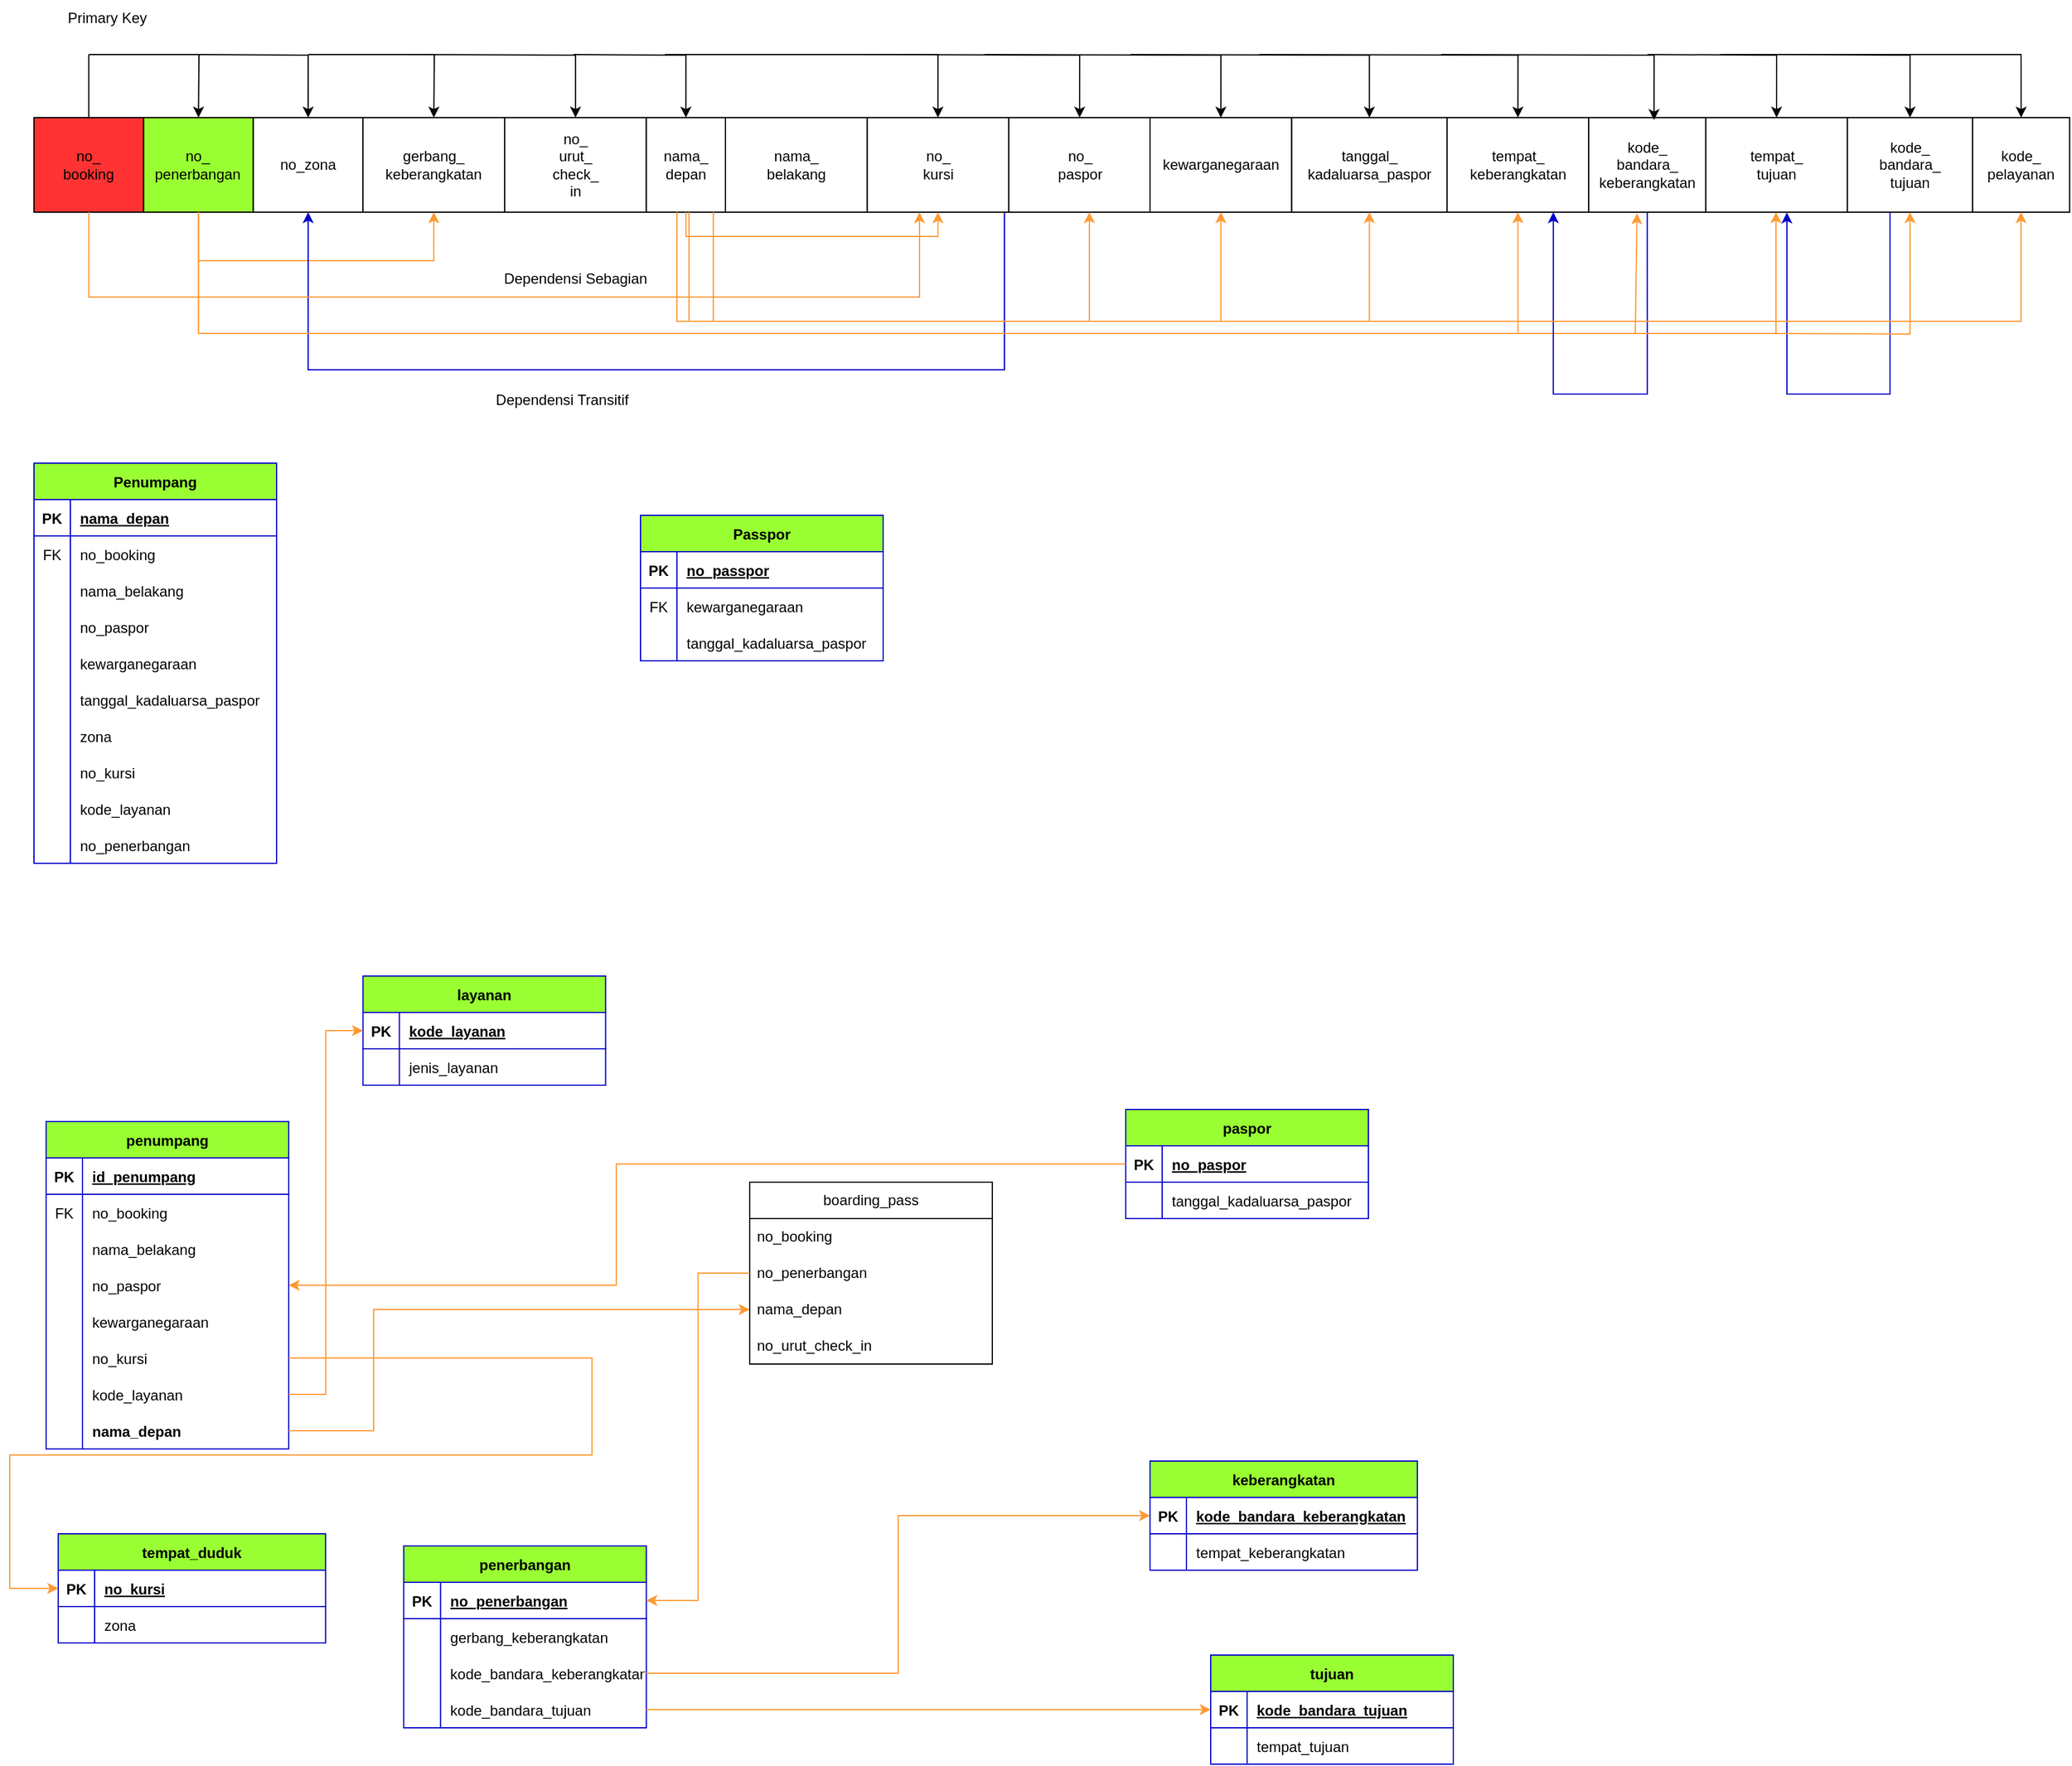 <mxfile version="20.5.3" type="github">
  <diagram id="mLcDaYYtNjILdr2oHwF2" name="Page-1">
    <mxGraphModel dx="1046" dy="433" grid="1" gridSize="10" guides="1" tooltips="1" connect="1" arrows="1" fold="1" page="1" pageScale="1" pageWidth="1169" pageHeight="827" math="0" shadow="0">
      <root>
        <mxCell id="0" />
        <mxCell id="1" parent="0" />
        <mxCell id="D7hMj3AG1V0tf8wTW78q-68" value="Penumpang" style="shape=table;startSize=30;container=1;collapsible=1;childLayout=tableLayout;fixedRows=1;rowLines=0;fontStyle=1;align=center;resizeLast=1;strokeColor=#0000CC;fontSize=12;fillColor=#99FF33;" parent="1" vertex="1">
          <mxGeometry x="40" y="497" width="200" height="330" as="geometry" />
        </mxCell>
        <mxCell id="D7hMj3AG1V0tf8wTW78q-69" value="" style="shape=tableRow;horizontal=0;startSize=0;swimlaneHead=0;swimlaneBody=0;fillColor=none;collapsible=0;dropTarget=0;points=[[0,0.5],[1,0.5]];portConstraint=eastwest;top=0;left=0;right=0;bottom=1;strokeColor=#0000CC;fontSize=12;" parent="D7hMj3AG1V0tf8wTW78q-68" vertex="1">
          <mxGeometry y="30" width="200" height="30" as="geometry" />
        </mxCell>
        <mxCell id="D7hMj3AG1V0tf8wTW78q-70" value="PK" style="shape=partialRectangle;connectable=0;fillColor=none;top=0;left=0;bottom=0;right=0;fontStyle=1;overflow=hidden;strokeColor=#0000CC;fontSize=12;" parent="D7hMj3AG1V0tf8wTW78q-69" vertex="1">
          <mxGeometry width="30" height="30" as="geometry">
            <mxRectangle width="30" height="30" as="alternateBounds" />
          </mxGeometry>
        </mxCell>
        <mxCell id="D7hMj3AG1V0tf8wTW78q-71" value="nama_depan" style="shape=partialRectangle;connectable=0;fillColor=none;top=0;left=0;bottom=0;right=0;align=left;spacingLeft=6;fontStyle=5;overflow=hidden;strokeColor=#0000CC;fontSize=12;" parent="D7hMj3AG1V0tf8wTW78q-69" vertex="1">
          <mxGeometry x="30" width="170" height="30" as="geometry">
            <mxRectangle width="170" height="30" as="alternateBounds" />
          </mxGeometry>
        </mxCell>
        <mxCell id="D7hMj3AG1V0tf8wTW78q-72" value="" style="shape=tableRow;horizontal=0;startSize=0;swimlaneHead=0;swimlaneBody=0;fillColor=none;collapsible=0;dropTarget=0;points=[[0,0.5],[1,0.5]];portConstraint=eastwest;top=0;left=0;right=0;bottom=0;strokeColor=#0000CC;fontSize=12;" parent="D7hMj3AG1V0tf8wTW78q-68" vertex="1">
          <mxGeometry y="60" width="200" height="30" as="geometry" />
        </mxCell>
        <mxCell id="D7hMj3AG1V0tf8wTW78q-73" value="FK" style="shape=partialRectangle;connectable=0;fillColor=none;top=0;left=0;bottom=0;right=0;editable=1;overflow=hidden;strokeColor=#0000CC;fontSize=12;" parent="D7hMj3AG1V0tf8wTW78q-72" vertex="1">
          <mxGeometry width="30" height="30" as="geometry">
            <mxRectangle width="30" height="30" as="alternateBounds" />
          </mxGeometry>
        </mxCell>
        <mxCell id="D7hMj3AG1V0tf8wTW78q-74" value="no_booking" style="shape=partialRectangle;connectable=0;fillColor=none;top=0;left=0;bottom=0;right=0;align=left;spacingLeft=6;overflow=hidden;strokeColor=#0000CC;fontSize=12;" parent="D7hMj3AG1V0tf8wTW78q-72" vertex="1">
          <mxGeometry x="30" width="170" height="30" as="geometry">
            <mxRectangle width="170" height="30" as="alternateBounds" />
          </mxGeometry>
        </mxCell>
        <mxCell id="D7hMj3AG1V0tf8wTW78q-75" value="" style="shape=tableRow;horizontal=0;startSize=0;swimlaneHead=0;swimlaneBody=0;fillColor=none;collapsible=0;dropTarget=0;points=[[0,0.5],[1,0.5]];portConstraint=eastwest;top=0;left=0;right=0;bottom=0;strokeColor=#0000CC;fontSize=12;" parent="D7hMj3AG1V0tf8wTW78q-68" vertex="1">
          <mxGeometry y="90" width="200" height="30" as="geometry" />
        </mxCell>
        <mxCell id="D7hMj3AG1V0tf8wTW78q-76" value="" style="shape=partialRectangle;connectable=0;fillColor=none;top=0;left=0;bottom=0;right=0;editable=1;overflow=hidden;strokeColor=#0000CC;fontSize=12;" parent="D7hMj3AG1V0tf8wTW78q-75" vertex="1">
          <mxGeometry width="30" height="30" as="geometry">
            <mxRectangle width="30" height="30" as="alternateBounds" />
          </mxGeometry>
        </mxCell>
        <mxCell id="D7hMj3AG1V0tf8wTW78q-77" value="nama_belakang" style="shape=partialRectangle;connectable=0;fillColor=none;top=0;left=0;bottom=0;right=0;align=left;spacingLeft=6;overflow=hidden;strokeColor=#0000CC;fontSize=12;" parent="D7hMj3AG1V0tf8wTW78q-75" vertex="1">
          <mxGeometry x="30" width="170" height="30" as="geometry">
            <mxRectangle width="170" height="30" as="alternateBounds" />
          </mxGeometry>
        </mxCell>
        <mxCell id="D7hMj3AG1V0tf8wTW78q-78" value="" style="shape=tableRow;horizontal=0;startSize=0;swimlaneHead=0;swimlaneBody=0;fillColor=none;collapsible=0;dropTarget=0;points=[[0,0.5],[1,0.5]];portConstraint=eastwest;top=0;left=0;right=0;bottom=0;strokeColor=#0000CC;fontSize=12;" parent="D7hMj3AG1V0tf8wTW78q-68" vertex="1">
          <mxGeometry y="120" width="200" height="30" as="geometry" />
        </mxCell>
        <mxCell id="D7hMj3AG1V0tf8wTW78q-79" value="" style="shape=partialRectangle;connectable=0;fillColor=none;top=0;left=0;bottom=0;right=0;editable=1;overflow=hidden;strokeColor=#0000CC;fontSize=12;" parent="D7hMj3AG1V0tf8wTW78q-78" vertex="1">
          <mxGeometry width="30" height="30" as="geometry">
            <mxRectangle width="30" height="30" as="alternateBounds" />
          </mxGeometry>
        </mxCell>
        <mxCell id="D7hMj3AG1V0tf8wTW78q-80" value="no_paspor" style="shape=partialRectangle;connectable=0;fillColor=none;top=0;left=0;bottom=0;right=0;align=left;spacingLeft=6;overflow=hidden;strokeColor=#0000CC;fontSize=12;" parent="D7hMj3AG1V0tf8wTW78q-78" vertex="1">
          <mxGeometry x="30" width="170" height="30" as="geometry">
            <mxRectangle width="170" height="30" as="alternateBounds" />
          </mxGeometry>
        </mxCell>
        <mxCell id="bJsPLVLmn8eaGHgNPozO-14" value="" style="shape=tableRow;horizontal=0;startSize=0;swimlaneHead=0;swimlaneBody=0;fillColor=none;collapsible=0;dropTarget=0;points=[[0,0.5],[1,0.5]];portConstraint=eastwest;top=0;left=0;right=0;bottom=0;strokeColor=#0000CC;fontSize=12;" parent="D7hMj3AG1V0tf8wTW78q-68" vertex="1">
          <mxGeometry y="150" width="200" height="30" as="geometry" />
        </mxCell>
        <mxCell id="bJsPLVLmn8eaGHgNPozO-15" value="" style="shape=partialRectangle;connectable=0;fillColor=none;top=0;left=0;bottom=0;right=0;editable=1;overflow=hidden;strokeColor=#0000CC;fontSize=12;" parent="bJsPLVLmn8eaGHgNPozO-14" vertex="1">
          <mxGeometry width="30" height="30" as="geometry">
            <mxRectangle width="30" height="30" as="alternateBounds" />
          </mxGeometry>
        </mxCell>
        <mxCell id="bJsPLVLmn8eaGHgNPozO-16" value="kewarganegaraan" style="shape=partialRectangle;connectable=0;fillColor=none;top=0;left=0;bottom=0;right=0;align=left;spacingLeft=6;overflow=hidden;strokeColor=#0000CC;fontSize=12;" parent="bJsPLVLmn8eaGHgNPozO-14" vertex="1">
          <mxGeometry x="30" width="170" height="30" as="geometry">
            <mxRectangle width="170" height="30" as="alternateBounds" />
          </mxGeometry>
        </mxCell>
        <mxCell id="bJsPLVLmn8eaGHgNPozO-17" value="" style="shape=tableRow;horizontal=0;startSize=0;swimlaneHead=0;swimlaneBody=0;fillColor=none;collapsible=0;dropTarget=0;points=[[0,0.5],[1,0.5]];portConstraint=eastwest;top=0;left=0;right=0;bottom=0;strokeColor=#0000CC;fontSize=12;" parent="D7hMj3AG1V0tf8wTW78q-68" vertex="1">
          <mxGeometry y="180" width="200" height="30" as="geometry" />
        </mxCell>
        <mxCell id="bJsPLVLmn8eaGHgNPozO-18" value="" style="shape=partialRectangle;connectable=0;fillColor=none;top=0;left=0;bottom=0;right=0;editable=1;overflow=hidden;strokeColor=#0000CC;fontSize=12;" parent="bJsPLVLmn8eaGHgNPozO-17" vertex="1">
          <mxGeometry width="30" height="30" as="geometry">
            <mxRectangle width="30" height="30" as="alternateBounds" />
          </mxGeometry>
        </mxCell>
        <mxCell id="bJsPLVLmn8eaGHgNPozO-19" value="tanggal_kadaluarsa_paspor" style="shape=partialRectangle;connectable=0;fillColor=none;top=0;left=0;bottom=0;right=0;align=left;spacingLeft=6;overflow=hidden;strokeColor=#0000CC;fontSize=12;" parent="bJsPLVLmn8eaGHgNPozO-17" vertex="1">
          <mxGeometry x="30" width="170" height="30" as="geometry">
            <mxRectangle width="170" height="30" as="alternateBounds" />
          </mxGeometry>
        </mxCell>
        <mxCell id="bJsPLVLmn8eaGHgNPozO-142" value="" style="shape=tableRow;horizontal=0;startSize=0;swimlaneHead=0;swimlaneBody=0;fillColor=none;collapsible=0;dropTarget=0;points=[[0,0.5],[1,0.5]];portConstraint=eastwest;top=0;left=0;right=0;bottom=0;strokeColor=#0000CC;fontSize=12;" parent="D7hMj3AG1V0tf8wTW78q-68" vertex="1">
          <mxGeometry y="210" width="200" height="30" as="geometry" />
        </mxCell>
        <mxCell id="bJsPLVLmn8eaGHgNPozO-143" value="" style="shape=partialRectangle;connectable=0;fillColor=none;top=0;left=0;bottom=0;right=0;editable=1;overflow=hidden;strokeColor=#0000CC;fontSize=12;" parent="bJsPLVLmn8eaGHgNPozO-142" vertex="1">
          <mxGeometry width="30" height="30" as="geometry">
            <mxRectangle width="30" height="30" as="alternateBounds" />
          </mxGeometry>
        </mxCell>
        <mxCell id="bJsPLVLmn8eaGHgNPozO-144" value="zona" style="shape=partialRectangle;connectable=0;fillColor=none;top=0;left=0;bottom=0;right=0;align=left;spacingLeft=6;overflow=hidden;strokeColor=#0000CC;fontSize=12;" parent="bJsPLVLmn8eaGHgNPozO-142" vertex="1">
          <mxGeometry x="30" width="170" height="30" as="geometry">
            <mxRectangle width="170" height="30" as="alternateBounds" />
          </mxGeometry>
        </mxCell>
        <mxCell id="bJsPLVLmn8eaGHgNPozO-20" value="" style="shape=tableRow;horizontal=0;startSize=0;swimlaneHead=0;swimlaneBody=0;fillColor=none;collapsible=0;dropTarget=0;points=[[0,0.5],[1,0.5]];portConstraint=eastwest;top=0;left=0;right=0;bottom=0;strokeColor=#0000CC;fontSize=12;" parent="D7hMj3AG1V0tf8wTW78q-68" vertex="1">
          <mxGeometry y="240" width="200" height="30" as="geometry" />
        </mxCell>
        <mxCell id="bJsPLVLmn8eaGHgNPozO-21" value="" style="shape=partialRectangle;connectable=0;fillColor=none;top=0;left=0;bottom=0;right=0;editable=1;overflow=hidden;strokeColor=#0000CC;fontSize=12;" parent="bJsPLVLmn8eaGHgNPozO-20" vertex="1">
          <mxGeometry width="30" height="30" as="geometry">
            <mxRectangle width="30" height="30" as="alternateBounds" />
          </mxGeometry>
        </mxCell>
        <mxCell id="bJsPLVLmn8eaGHgNPozO-22" value="no_kursi" style="shape=partialRectangle;connectable=0;fillColor=none;top=0;left=0;bottom=0;right=0;align=left;spacingLeft=6;overflow=hidden;strokeColor=#0000CC;fontSize=12;" parent="bJsPLVLmn8eaGHgNPozO-20" vertex="1">
          <mxGeometry x="30" width="170" height="30" as="geometry">
            <mxRectangle width="170" height="30" as="alternateBounds" />
          </mxGeometry>
        </mxCell>
        <mxCell id="bJsPLVLmn8eaGHgNPozO-45" value="" style="shape=tableRow;horizontal=0;startSize=0;swimlaneHead=0;swimlaneBody=0;fillColor=none;collapsible=0;dropTarget=0;points=[[0,0.5],[1,0.5]];portConstraint=eastwest;top=0;left=0;right=0;bottom=0;strokeColor=#0000CC;fontSize=12;" parent="D7hMj3AG1V0tf8wTW78q-68" vertex="1">
          <mxGeometry y="270" width="200" height="30" as="geometry" />
        </mxCell>
        <mxCell id="bJsPLVLmn8eaGHgNPozO-46" value="" style="shape=partialRectangle;connectable=0;fillColor=none;top=0;left=0;bottom=0;right=0;editable=1;overflow=hidden;strokeColor=#0000CC;fontSize=12;" parent="bJsPLVLmn8eaGHgNPozO-45" vertex="1">
          <mxGeometry width="30" height="30" as="geometry">
            <mxRectangle width="30" height="30" as="alternateBounds" />
          </mxGeometry>
        </mxCell>
        <mxCell id="bJsPLVLmn8eaGHgNPozO-47" value="kode_layanan" style="shape=partialRectangle;connectable=0;fillColor=none;top=0;left=0;bottom=0;right=0;align=left;spacingLeft=6;overflow=hidden;strokeColor=#0000CC;fontSize=12;" parent="bJsPLVLmn8eaGHgNPozO-45" vertex="1">
          <mxGeometry x="30" width="170" height="30" as="geometry">
            <mxRectangle width="170" height="30" as="alternateBounds" />
          </mxGeometry>
        </mxCell>
        <mxCell id="bJsPLVLmn8eaGHgNPozO-48" value="" style="shape=tableRow;horizontal=0;startSize=0;swimlaneHead=0;swimlaneBody=0;fillColor=none;collapsible=0;dropTarget=0;points=[[0,0.5],[1,0.5]];portConstraint=eastwest;top=0;left=0;right=0;bottom=0;strokeColor=#0000CC;fontSize=12;" parent="D7hMj3AG1V0tf8wTW78q-68" vertex="1">
          <mxGeometry y="300" width="200" height="30" as="geometry" />
        </mxCell>
        <mxCell id="bJsPLVLmn8eaGHgNPozO-49" value="" style="shape=partialRectangle;connectable=0;fillColor=none;top=0;left=0;bottom=0;right=0;editable=1;overflow=hidden;strokeColor=#0000CC;fontSize=12;" parent="bJsPLVLmn8eaGHgNPozO-48" vertex="1">
          <mxGeometry width="30" height="30" as="geometry">
            <mxRectangle width="30" height="30" as="alternateBounds" />
          </mxGeometry>
        </mxCell>
        <mxCell id="bJsPLVLmn8eaGHgNPozO-50" value="no_penerbangan" style="shape=partialRectangle;connectable=0;fillColor=none;top=0;left=0;bottom=0;right=0;align=left;spacingLeft=6;overflow=hidden;strokeColor=#0000CC;fontSize=12;" parent="bJsPLVLmn8eaGHgNPozO-48" vertex="1">
          <mxGeometry x="30" width="170" height="30" as="geometry">
            <mxRectangle width="170" height="30" as="alternateBounds" />
          </mxGeometry>
        </mxCell>
        <mxCell id="bJsPLVLmn8eaGHgNPozO-86" value="Passpor" style="shape=table;startSize=30;container=1;collapsible=1;childLayout=tableLayout;fixedRows=1;rowLines=0;fontStyle=1;align=center;resizeLast=1;strokeColor=#0000CC;fontSize=12;fillColor=#99FF33;" parent="1" vertex="1">
          <mxGeometry x="540" y="540" width="200" height="120" as="geometry" />
        </mxCell>
        <mxCell id="bJsPLVLmn8eaGHgNPozO-87" value="" style="shape=tableRow;horizontal=0;startSize=0;swimlaneHead=0;swimlaneBody=0;fillColor=none;collapsible=0;dropTarget=0;points=[[0,0.5],[1,0.5]];portConstraint=eastwest;top=0;left=0;right=0;bottom=1;strokeColor=#0000CC;fontSize=12;" parent="bJsPLVLmn8eaGHgNPozO-86" vertex="1">
          <mxGeometry y="30" width="200" height="30" as="geometry" />
        </mxCell>
        <mxCell id="bJsPLVLmn8eaGHgNPozO-88" value="PK" style="shape=partialRectangle;connectable=0;fillColor=none;top=0;left=0;bottom=0;right=0;fontStyle=1;overflow=hidden;strokeColor=#0000CC;fontSize=12;" parent="bJsPLVLmn8eaGHgNPozO-87" vertex="1">
          <mxGeometry width="30" height="30" as="geometry">
            <mxRectangle width="30" height="30" as="alternateBounds" />
          </mxGeometry>
        </mxCell>
        <mxCell id="bJsPLVLmn8eaGHgNPozO-89" value="no_passpor" style="shape=partialRectangle;connectable=0;fillColor=none;top=0;left=0;bottom=0;right=0;align=left;spacingLeft=6;fontStyle=5;overflow=hidden;strokeColor=#0000CC;fontSize=12;" parent="bJsPLVLmn8eaGHgNPozO-87" vertex="1">
          <mxGeometry x="30" width="170" height="30" as="geometry">
            <mxRectangle width="170" height="30" as="alternateBounds" />
          </mxGeometry>
        </mxCell>
        <mxCell id="bJsPLVLmn8eaGHgNPozO-90" value="" style="shape=tableRow;horizontal=0;startSize=0;swimlaneHead=0;swimlaneBody=0;fillColor=none;collapsible=0;dropTarget=0;points=[[0,0.5],[1,0.5]];portConstraint=eastwest;top=0;left=0;right=0;bottom=0;strokeColor=#0000CC;fontSize=12;" parent="bJsPLVLmn8eaGHgNPozO-86" vertex="1">
          <mxGeometry y="60" width="200" height="30" as="geometry" />
        </mxCell>
        <mxCell id="bJsPLVLmn8eaGHgNPozO-91" value="FK" style="shape=partialRectangle;connectable=0;fillColor=none;top=0;left=0;bottom=0;right=0;editable=1;overflow=hidden;strokeColor=#0000CC;fontSize=12;" parent="bJsPLVLmn8eaGHgNPozO-90" vertex="1">
          <mxGeometry width="30" height="30" as="geometry">
            <mxRectangle width="30" height="30" as="alternateBounds" />
          </mxGeometry>
        </mxCell>
        <mxCell id="bJsPLVLmn8eaGHgNPozO-92" value="kewarganegaraan" style="shape=partialRectangle;connectable=0;fillColor=none;top=0;left=0;bottom=0;right=0;align=left;spacingLeft=6;overflow=hidden;strokeColor=#0000CC;fontSize=12;" parent="bJsPLVLmn8eaGHgNPozO-90" vertex="1">
          <mxGeometry x="30" width="170" height="30" as="geometry">
            <mxRectangle width="170" height="30" as="alternateBounds" />
          </mxGeometry>
        </mxCell>
        <mxCell id="bJsPLVLmn8eaGHgNPozO-93" value="" style="shape=tableRow;horizontal=0;startSize=0;swimlaneHead=0;swimlaneBody=0;fillColor=none;collapsible=0;dropTarget=0;points=[[0,0.5],[1,0.5]];portConstraint=eastwest;top=0;left=0;right=0;bottom=0;strokeColor=#0000CC;fontSize=12;" parent="bJsPLVLmn8eaGHgNPozO-86" vertex="1">
          <mxGeometry y="90" width="200" height="30" as="geometry" />
        </mxCell>
        <mxCell id="bJsPLVLmn8eaGHgNPozO-94" value="" style="shape=partialRectangle;connectable=0;fillColor=none;top=0;left=0;bottom=0;right=0;editable=1;overflow=hidden;strokeColor=#0000CC;fontSize=12;" parent="bJsPLVLmn8eaGHgNPozO-93" vertex="1">
          <mxGeometry width="30" height="30" as="geometry">
            <mxRectangle width="30" height="30" as="alternateBounds" />
          </mxGeometry>
        </mxCell>
        <mxCell id="bJsPLVLmn8eaGHgNPozO-95" value="tanggal_kadaluarsa_paspor" style="shape=partialRectangle;connectable=0;fillColor=none;top=0;left=0;bottom=0;right=0;align=left;spacingLeft=6;overflow=hidden;strokeColor=#0000CC;fontSize=12;" parent="bJsPLVLmn8eaGHgNPozO-93" vertex="1">
          <mxGeometry x="30" width="170" height="30" as="geometry">
            <mxRectangle width="170" height="30" as="alternateBounds" />
          </mxGeometry>
        </mxCell>
        <mxCell id="bJsPLVLmn8eaGHgNPozO-155" value="penumpang" style="shape=table;startSize=30;container=1;collapsible=1;childLayout=tableLayout;fixedRows=1;rowLines=0;fontStyle=1;align=center;resizeLast=1;strokeColor=#0000CC;fontSize=12;fillColor=#99FF33;" parent="1" vertex="1">
          <mxGeometry x="50" y="1040" width="200" height="270" as="geometry" />
        </mxCell>
        <mxCell id="bJsPLVLmn8eaGHgNPozO-156" value="" style="shape=tableRow;horizontal=0;startSize=0;swimlaneHead=0;swimlaneBody=0;fillColor=none;collapsible=0;dropTarget=0;points=[[0,0.5],[1,0.5]];portConstraint=eastwest;top=0;left=0;right=0;bottom=1;strokeColor=#0000CC;fontSize=12;" parent="bJsPLVLmn8eaGHgNPozO-155" vertex="1">
          <mxGeometry y="30" width="200" height="30" as="geometry" />
        </mxCell>
        <mxCell id="bJsPLVLmn8eaGHgNPozO-157" value="PK" style="shape=partialRectangle;connectable=0;fillColor=none;top=0;left=0;bottom=0;right=0;fontStyle=1;overflow=hidden;strokeColor=#0000CC;fontSize=12;" parent="bJsPLVLmn8eaGHgNPozO-156" vertex="1">
          <mxGeometry width="30" height="30" as="geometry">
            <mxRectangle width="30" height="30" as="alternateBounds" />
          </mxGeometry>
        </mxCell>
        <mxCell id="bJsPLVLmn8eaGHgNPozO-158" value="id_penumpang" style="shape=partialRectangle;connectable=0;fillColor=none;top=0;left=0;bottom=0;right=0;align=left;spacingLeft=6;fontStyle=5;overflow=hidden;strokeColor=#0000CC;fontSize=12;" parent="bJsPLVLmn8eaGHgNPozO-156" vertex="1">
          <mxGeometry x="30" width="170" height="30" as="geometry">
            <mxRectangle width="170" height="30" as="alternateBounds" />
          </mxGeometry>
        </mxCell>
        <mxCell id="bJsPLVLmn8eaGHgNPozO-159" value="" style="shape=tableRow;horizontal=0;startSize=0;swimlaneHead=0;swimlaneBody=0;fillColor=none;collapsible=0;dropTarget=0;points=[[0,0.5],[1,0.5]];portConstraint=eastwest;top=0;left=0;right=0;bottom=0;strokeColor=#0000CC;fontSize=12;" parent="bJsPLVLmn8eaGHgNPozO-155" vertex="1">
          <mxGeometry y="60" width="200" height="30" as="geometry" />
        </mxCell>
        <mxCell id="bJsPLVLmn8eaGHgNPozO-160" value="FK" style="shape=partialRectangle;connectable=0;fillColor=none;top=0;left=0;bottom=0;right=0;editable=1;overflow=hidden;strokeColor=#0000CC;fontSize=12;" parent="bJsPLVLmn8eaGHgNPozO-159" vertex="1">
          <mxGeometry width="30" height="30" as="geometry">
            <mxRectangle width="30" height="30" as="alternateBounds" />
          </mxGeometry>
        </mxCell>
        <mxCell id="bJsPLVLmn8eaGHgNPozO-161" value="no_booking" style="shape=partialRectangle;connectable=0;fillColor=none;top=0;left=0;bottom=0;right=0;align=left;spacingLeft=6;overflow=hidden;strokeColor=#0000CC;fontSize=12;" parent="bJsPLVLmn8eaGHgNPozO-159" vertex="1">
          <mxGeometry x="30" width="170" height="30" as="geometry">
            <mxRectangle width="170" height="30" as="alternateBounds" />
          </mxGeometry>
        </mxCell>
        <mxCell id="bJsPLVLmn8eaGHgNPozO-162" value="" style="shape=tableRow;horizontal=0;startSize=0;swimlaneHead=0;swimlaneBody=0;fillColor=none;collapsible=0;dropTarget=0;points=[[0,0.5],[1,0.5]];portConstraint=eastwest;top=0;left=0;right=0;bottom=0;strokeColor=#0000CC;fontSize=12;" parent="bJsPLVLmn8eaGHgNPozO-155" vertex="1">
          <mxGeometry y="90" width="200" height="30" as="geometry" />
        </mxCell>
        <mxCell id="bJsPLVLmn8eaGHgNPozO-163" value="" style="shape=partialRectangle;connectable=0;fillColor=none;top=0;left=0;bottom=0;right=0;editable=1;overflow=hidden;strokeColor=#0000CC;fontSize=12;" parent="bJsPLVLmn8eaGHgNPozO-162" vertex="1">
          <mxGeometry width="30" height="30" as="geometry">
            <mxRectangle width="30" height="30" as="alternateBounds" />
          </mxGeometry>
        </mxCell>
        <mxCell id="bJsPLVLmn8eaGHgNPozO-164" value="nama_belakang" style="shape=partialRectangle;connectable=0;fillColor=none;top=0;left=0;bottom=0;right=0;align=left;spacingLeft=6;overflow=hidden;strokeColor=#0000CC;fontSize=12;" parent="bJsPLVLmn8eaGHgNPozO-162" vertex="1">
          <mxGeometry x="30" width="170" height="30" as="geometry">
            <mxRectangle width="170" height="30" as="alternateBounds" />
          </mxGeometry>
        </mxCell>
        <mxCell id="bJsPLVLmn8eaGHgNPozO-165" value="" style="shape=tableRow;horizontal=0;startSize=0;swimlaneHead=0;swimlaneBody=0;fillColor=none;collapsible=0;dropTarget=0;points=[[0,0.5],[1,0.5]];portConstraint=eastwest;top=0;left=0;right=0;bottom=0;strokeColor=#0000CC;fontSize=12;" parent="bJsPLVLmn8eaGHgNPozO-155" vertex="1">
          <mxGeometry y="120" width="200" height="30" as="geometry" />
        </mxCell>
        <mxCell id="bJsPLVLmn8eaGHgNPozO-166" value="" style="shape=partialRectangle;connectable=0;fillColor=none;top=0;left=0;bottom=0;right=0;editable=1;overflow=hidden;strokeColor=#0000CC;fontSize=12;" parent="bJsPLVLmn8eaGHgNPozO-165" vertex="1">
          <mxGeometry width="30" height="30" as="geometry">
            <mxRectangle width="30" height="30" as="alternateBounds" />
          </mxGeometry>
        </mxCell>
        <mxCell id="bJsPLVLmn8eaGHgNPozO-167" value="no_paspor" style="shape=partialRectangle;connectable=0;fillColor=none;top=0;left=0;bottom=0;right=0;align=left;spacingLeft=6;overflow=hidden;strokeColor=#0000CC;fontSize=12;" parent="bJsPLVLmn8eaGHgNPozO-165" vertex="1">
          <mxGeometry x="30" width="170" height="30" as="geometry">
            <mxRectangle width="170" height="30" as="alternateBounds" />
          </mxGeometry>
        </mxCell>
        <mxCell id="bJsPLVLmn8eaGHgNPozO-168" value="" style="shape=tableRow;horizontal=0;startSize=0;swimlaneHead=0;swimlaneBody=0;fillColor=none;collapsible=0;dropTarget=0;points=[[0,0.5],[1,0.5]];portConstraint=eastwest;top=0;left=0;right=0;bottom=0;strokeColor=#0000CC;fontSize=12;" parent="bJsPLVLmn8eaGHgNPozO-155" vertex="1">
          <mxGeometry y="150" width="200" height="30" as="geometry" />
        </mxCell>
        <mxCell id="bJsPLVLmn8eaGHgNPozO-169" value="" style="shape=partialRectangle;connectable=0;fillColor=none;top=0;left=0;bottom=0;right=0;editable=1;overflow=hidden;strokeColor=#0000CC;fontSize=12;" parent="bJsPLVLmn8eaGHgNPozO-168" vertex="1">
          <mxGeometry width="30" height="30" as="geometry">
            <mxRectangle width="30" height="30" as="alternateBounds" />
          </mxGeometry>
        </mxCell>
        <mxCell id="bJsPLVLmn8eaGHgNPozO-170" value="kewarganegaraan" style="shape=partialRectangle;connectable=0;fillColor=none;top=0;left=0;bottom=0;right=0;align=left;spacingLeft=6;overflow=hidden;strokeColor=#0000CC;fontSize=12;" parent="bJsPLVLmn8eaGHgNPozO-168" vertex="1">
          <mxGeometry x="30" width="170" height="30" as="geometry">
            <mxRectangle width="170" height="30" as="alternateBounds" />
          </mxGeometry>
        </mxCell>
        <mxCell id="bJsPLVLmn8eaGHgNPozO-177" value="" style="shape=tableRow;horizontal=0;startSize=0;swimlaneHead=0;swimlaneBody=0;fillColor=none;collapsible=0;dropTarget=0;points=[[0,0.5],[1,0.5]];portConstraint=eastwest;top=0;left=0;right=0;bottom=0;strokeColor=#0000CC;fontSize=12;" parent="bJsPLVLmn8eaGHgNPozO-155" vertex="1">
          <mxGeometry y="180" width="200" height="30" as="geometry" />
        </mxCell>
        <mxCell id="bJsPLVLmn8eaGHgNPozO-178" value="" style="shape=partialRectangle;connectable=0;fillColor=none;top=0;left=0;bottom=0;right=0;editable=1;overflow=hidden;strokeColor=#0000CC;fontSize=12;" parent="bJsPLVLmn8eaGHgNPozO-177" vertex="1">
          <mxGeometry width="30" height="30" as="geometry">
            <mxRectangle width="30" height="30" as="alternateBounds" />
          </mxGeometry>
        </mxCell>
        <mxCell id="bJsPLVLmn8eaGHgNPozO-179" value="no_kursi" style="shape=partialRectangle;connectable=0;fillColor=none;top=0;left=0;bottom=0;right=0;align=left;spacingLeft=6;overflow=hidden;strokeColor=#0000CC;fontSize=12;" parent="bJsPLVLmn8eaGHgNPozO-177" vertex="1">
          <mxGeometry x="30" width="170" height="30" as="geometry">
            <mxRectangle width="170" height="30" as="alternateBounds" />
          </mxGeometry>
        </mxCell>
        <mxCell id="bJsPLVLmn8eaGHgNPozO-180" value="" style="shape=tableRow;horizontal=0;startSize=0;swimlaneHead=0;swimlaneBody=0;fillColor=none;collapsible=0;dropTarget=0;points=[[0,0.5],[1,0.5]];portConstraint=eastwest;top=0;left=0;right=0;bottom=0;strokeColor=#0000CC;fontSize=12;" parent="bJsPLVLmn8eaGHgNPozO-155" vertex="1">
          <mxGeometry y="210" width="200" height="30" as="geometry" />
        </mxCell>
        <mxCell id="bJsPLVLmn8eaGHgNPozO-181" value="" style="shape=partialRectangle;connectable=0;fillColor=none;top=0;left=0;bottom=0;right=0;editable=1;overflow=hidden;strokeColor=#0000CC;fontSize=12;" parent="bJsPLVLmn8eaGHgNPozO-180" vertex="1">
          <mxGeometry width="30" height="30" as="geometry">
            <mxRectangle width="30" height="30" as="alternateBounds" />
          </mxGeometry>
        </mxCell>
        <mxCell id="bJsPLVLmn8eaGHgNPozO-182" value="kode_layanan" style="shape=partialRectangle;connectable=0;fillColor=none;top=0;left=0;bottom=0;right=0;align=left;spacingLeft=6;overflow=hidden;strokeColor=#0000CC;fontSize=12;" parent="bJsPLVLmn8eaGHgNPozO-180" vertex="1">
          <mxGeometry x="30" width="170" height="30" as="geometry">
            <mxRectangle width="170" height="30" as="alternateBounds" />
          </mxGeometry>
        </mxCell>
        <mxCell id="P-yZzzQgmQPydBBnR9ff-1" value="" style="shape=tableRow;horizontal=0;startSize=0;swimlaneHead=0;swimlaneBody=0;fillColor=none;collapsible=0;dropTarget=0;points=[[0,0.5],[1,0.5]];portConstraint=eastwest;top=0;left=0;right=0;bottom=1;strokeColor=#0000CC;fontSize=12;" parent="bJsPLVLmn8eaGHgNPozO-155" vertex="1">
          <mxGeometry y="240" width="200" height="30" as="geometry" />
        </mxCell>
        <mxCell id="P-yZzzQgmQPydBBnR9ff-2" value="" style="shape=partialRectangle;connectable=0;fillColor=none;top=0;left=0;bottom=0;right=0;fontStyle=1;overflow=hidden;strokeColor=#0000CC;fontSize=12;" parent="P-yZzzQgmQPydBBnR9ff-1" vertex="1">
          <mxGeometry width="30" height="30" as="geometry">
            <mxRectangle width="30" height="30" as="alternateBounds" />
          </mxGeometry>
        </mxCell>
        <mxCell id="P-yZzzQgmQPydBBnR9ff-3" value="nama_depan" style="shape=partialRectangle;connectable=0;fillColor=none;top=0;left=0;bottom=0;right=0;align=left;spacingLeft=6;fontStyle=1;overflow=hidden;strokeColor=#0000CC;fontSize=12;" parent="P-yZzzQgmQPydBBnR9ff-1" vertex="1">
          <mxGeometry x="30" width="170" height="30" as="geometry">
            <mxRectangle width="170" height="30" as="alternateBounds" />
          </mxGeometry>
        </mxCell>
        <mxCell id="bJsPLVLmn8eaGHgNPozO-186" value="tujuan" style="shape=table;startSize=30;container=1;collapsible=1;childLayout=tableLayout;fixedRows=1;rowLines=0;fontStyle=1;align=center;resizeLast=1;strokeColor=#0000CC;fontSize=12;fillColor=#99FF33;" parent="1" vertex="1">
          <mxGeometry x="1010" y="1480" width="200" height="90" as="geometry" />
        </mxCell>
        <mxCell id="bJsPLVLmn8eaGHgNPozO-187" value="" style="shape=tableRow;horizontal=0;startSize=0;swimlaneHead=0;swimlaneBody=0;fillColor=none;collapsible=0;dropTarget=0;points=[[0,0.5],[1,0.5]];portConstraint=eastwest;top=0;left=0;right=0;bottom=1;strokeColor=#0000CC;fontSize=12;" parent="bJsPLVLmn8eaGHgNPozO-186" vertex="1">
          <mxGeometry y="30" width="200" height="30" as="geometry" />
        </mxCell>
        <mxCell id="bJsPLVLmn8eaGHgNPozO-188" value="PK" style="shape=partialRectangle;connectable=0;fillColor=none;top=0;left=0;bottom=0;right=0;fontStyle=1;overflow=hidden;strokeColor=#0000CC;fontSize=12;" parent="bJsPLVLmn8eaGHgNPozO-187" vertex="1">
          <mxGeometry width="30" height="30" as="geometry">
            <mxRectangle width="30" height="30" as="alternateBounds" />
          </mxGeometry>
        </mxCell>
        <mxCell id="bJsPLVLmn8eaGHgNPozO-189" value="kode_bandara_tujuan" style="shape=partialRectangle;connectable=0;fillColor=none;top=0;left=0;bottom=0;right=0;align=left;spacingLeft=6;fontStyle=5;overflow=hidden;strokeColor=#0000CC;fontSize=12;" parent="bJsPLVLmn8eaGHgNPozO-187" vertex="1">
          <mxGeometry x="30" width="170" height="30" as="geometry">
            <mxRectangle width="170" height="30" as="alternateBounds" />
          </mxGeometry>
        </mxCell>
        <mxCell id="bJsPLVLmn8eaGHgNPozO-190" value="" style="shape=tableRow;horizontal=0;startSize=0;swimlaneHead=0;swimlaneBody=0;fillColor=none;collapsible=0;dropTarget=0;points=[[0,0.5],[1,0.5]];portConstraint=eastwest;top=0;left=0;right=0;bottom=0;strokeColor=#0000CC;fontSize=12;" parent="bJsPLVLmn8eaGHgNPozO-186" vertex="1">
          <mxGeometry y="60" width="200" height="30" as="geometry" />
        </mxCell>
        <mxCell id="bJsPLVLmn8eaGHgNPozO-191" value="" style="shape=partialRectangle;connectable=0;fillColor=none;top=0;left=0;bottom=0;right=0;editable=1;overflow=hidden;strokeColor=#0000CC;fontSize=12;" parent="bJsPLVLmn8eaGHgNPozO-190" vertex="1">
          <mxGeometry width="30" height="30" as="geometry">
            <mxRectangle width="30" height="30" as="alternateBounds" />
          </mxGeometry>
        </mxCell>
        <mxCell id="bJsPLVLmn8eaGHgNPozO-192" value="tempat_tujuan" style="shape=partialRectangle;connectable=0;fillColor=none;top=0;left=0;bottom=0;right=0;align=left;spacingLeft=6;overflow=hidden;strokeColor=#0000CC;fontSize=12;" parent="bJsPLVLmn8eaGHgNPozO-190" vertex="1">
          <mxGeometry x="30" width="170" height="30" as="geometry">
            <mxRectangle width="170" height="30" as="alternateBounds" />
          </mxGeometry>
        </mxCell>
        <mxCell id="bJsPLVLmn8eaGHgNPozO-193" value="keberangkatan" style="shape=table;startSize=30;container=1;collapsible=1;childLayout=tableLayout;fixedRows=1;rowLines=0;fontStyle=1;align=center;resizeLast=1;strokeColor=#0000CC;fontSize=12;fillColor=#99FF33;" parent="1" vertex="1">
          <mxGeometry x="960" y="1320" width="220.38" height="90" as="geometry" />
        </mxCell>
        <mxCell id="bJsPLVLmn8eaGHgNPozO-194" value="" style="shape=tableRow;horizontal=0;startSize=0;swimlaneHead=0;swimlaneBody=0;fillColor=none;collapsible=0;dropTarget=0;points=[[0,0.5],[1,0.5]];portConstraint=eastwest;top=0;left=0;right=0;bottom=1;strokeColor=#0000CC;fontSize=12;" parent="bJsPLVLmn8eaGHgNPozO-193" vertex="1">
          <mxGeometry y="30" width="220.38" height="30" as="geometry" />
        </mxCell>
        <mxCell id="bJsPLVLmn8eaGHgNPozO-195" value="PK" style="shape=partialRectangle;connectable=0;fillColor=none;top=0;left=0;bottom=0;right=0;fontStyle=1;overflow=hidden;strokeColor=#0000CC;fontSize=12;" parent="bJsPLVLmn8eaGHgNPozO-194" vertex="1">
          <mxGeometry width="30" height="30" as="geometry">
            <mxRectangle width="30" height="30" as="alternateBounds" />
          </mxGeometry>
        </mxCell>
        <mxCell id="bJsPLVLmn8eaGHgNPozO-196" value="kode_bandara_keberangkatan" style="shape=partialRectangle;connectable=0;fillColor=none;top=0;left=0;bottom=0;right=0;align=left;spacingLeft=6;fontStyle=5;overflow=hidden;strokeColor=#0000CC;fontSize=12;" parent="bJsPLVLmn8eaGHgNPozO-194" vertex="1">
          <mxGeometry x="30" width="190.38" height="30" as="geometry">
            <mxRectangle width="190.38" height="30" as="alternateBounds" />
          </mxGeometry>
        </mxCell>
        <mxCell id="bJsPLVLmn8eaGHgNPozO-197" value="" style="shape=tableRow;horizontal=0;startSize=0;swimlaneHead=0;swimlaneBody=0;fillColor=none;collapsible=0;dropTarget=0;points=[[0,0.5],[1,0.5]];portConstraint=eastwest;top=0;left=0;right=0;bottom=0;strokeColor=#0000CC;fontSize=12;" parent="bJsPLVLmn8eaGHgNPozO-193" vertex="1">
          <mxGeometry y="60" width="220.38" height="30" as="geometry" />
        </mxCell>
        <mxCell id="bJsPLVLmn8eaGHgNPozO-198" value="" style="shape=partialRectangle;connectable=0;fillColor=none;top=0;left=0;bottom=0;right=0;editable=1;overflow=hidden;strokeColor=#0000CC;fontSize=12;" parent="bJsPLVLmn8eaGHgNPozO-197" vertex="1">
          <mxGeometry width="30" height="30" as="geometry">
            <mxRectangle width="30" height="30" as="alternateBounds" />
          </mxGeometry>
        </mxCell>
        <mxCell id="bJsPLVLmn8eaGHgNPozO-199" value="tempat_keberangkatan" style="shape=partialRectangle;connectable=0;fillColor=none;top=0;left=0;bottom=0;right=0;align=left;spacingLeft=6;overflow=hidden;strokeColor=#0000CC;fontSize=12;" parent="bJsPLVLmn8eaGHgNPozO-197" vertex="1">
          <mxGeometry x="30" width="190.38" height="30" as="geometry">
            <mxRectangle width="190.38" height="30" as="alternateBounds" />
          </mxGeometry>
        </mxCell>
        <mxCell id="bJsPLVLmn8eaGHgNPozO-200" value="paspor" style="shape=table;startSize=30;container=1;collapsible=1;childLayout=tableLayout;fixedRows=1;rowLines=0;fontStyle=1;align=center;resizeLast=1;strokeColor=#0000CC;fontSize=12;fillColor=#99FF33;" parent="1" vertex="1">
          <mxGeometry x="940" y="1030" width="200" height="90" as="geometry" />
        </mxCell>
        <mxCell id="bJsPLVLmn8eaGHgNPozO-201" value="" style="shape=tableRow;horizontal=0;startSize=0;swimlaneHead=0;swimlaneBody=0;fillColor=none;collapsible=0;dropTarget=0;points=[[0,0.5],[1,0.5]];portConstraint=eastwest;top=0;left=0;right=0;bottom=1;strokeColor=#0000CC;fontSize=12;" parent="bJsPLVLmn8eaGHgNPozO-200" vertex="1">
          <mxGeometry y="30" width="200" height="30" as="geometry" />
        </mxCell>
        <mxCell id="bJsPLVLmn8eaGHgNPozO-202" value="PK" style="shape=partialRectangle;connectable=0;fillColor=none;top=0;left=0;bottom=0;right=0;fontStyle=1;overflow=hidden;strokeColor=#0000CC;fontSize=12;" parent="bJsPLVLmn8eaGHgNPozO-201" vertex="1">
          <mxGeometry width="30" height="30" as="geometry">
            <mxRectangle width="30" height="30" as="alternateBounds" />
          </mxGeometry>
        </mxCell>
        <mxCell id="bJsPLVLmn8eaGHgNPozO-203" value="no_paspor" style="shape=partialRectangle;connectable=0;fillColor=none;top=0;left=0;bottom=0;right=0;align=left;spacingLeft=6;fontStyle=5;overflow=hidden;strokeColor=#0000CC;fontSize=12;" parent="bJsPLVLmn8eaGHgNPozO-201" vertex="1">
          <mxGeometry x="30" width="170" height="30" as="geometry">
            <mxRectangle width="170" height="30" as="alternateBounds" />
          </mxGeometry>
        </mxCell>
        <mxCell id="bJsPLVLmn8eaGHgNPozO-207" value="" style="shape=tableRow;horizontal=0;startSize=0;swimlaneHead=0;swimlaneBody=0;fillColor=none;collapsible=0;dropTarget=0;points=[[0,0.5],[1,0.5]];portConstraint=eastwest;top=0;left=0;right=0;bottom=0;strokeColor=#0000CC;fontSize=12;" parent="bJsPLVLmn8eaGHgNPozO-200" vertex="1">
          <mxGeometry y="60" width="200" height="30" as="geometry" />
        </mxCell>
        <mxCell id="bJsPLVLmn8eaGHgNPozO-208" value="" style="shape=partialRectangle;connectable=0;fillColor=none;top=0;left=0;bottom=0;right=0;editable=1;overflow=hidden;strokeColor=#0000CC;fontSize=12;" parent="bJsPLVLmn8eaGHgNPozO-207" vertex="1">
          <mxGeometry width="30" height="30" as="geometry">
            <mxRectangle width="30" height="30" as="alternateBounds" />
          </mxGeometry>
        </mxCell>
        <mxCell id="bJsPLVLmn8eaGHgNPozO-209" value="tanggal_kadaluarsa_paspor" style="shape=partialRectangle;connectable=0;fillColor=none;top=0;left=0;bottom=0;right=0;align=left;spacingLeft=6;overflow=hidden;strokeColor=#0000CC;fontSize=12;" parent="bJsPLVLmn8eaGHgNPozO-207" vertex="1">
          <mxGeometry x="30" width="170" height="30" as="geometry">
            <mxRectangle width="170" height="30" as="alternateBounds" />
          </mxGeometry>
        </mxCell>
        <mxCell id="bJsPLVLmn8eaGHgNPozO-210" value="penerbangan" style="shape=table;startSize=30;container=1;collapsible=1;childLayout=tableLayout;fixedRows=1;rowLines=0;fontStyle=1;align=center;resizeLast=1;strokeColor=#0000CC;fontSize=12;fillColor=#99FF33;" parent="1" vertex="1">
          <mxGeometry x="344.79" y="1390" width="200" height="150" as="geometry" />
        </mxCell>
        <mxCell id="bJsPLVLmn8eaGHgNPozO-211" value="" style="shape=tableRow;horizontal=0;startSize=0;swimlaneHead=0;swimlaneBody=0;fillColor=none;collapsible=0;dropTarget=0;points=[[0,0.5],[1,0.5]];portConstraint=eastwest;top=0;left=0;right=0;bottom=1;strokeColor=#0000CC;fontSize=12;" parent="bJsPLVLmn8eaGHgNPozO-210" vertex="1">
          <mxGeometry y="30" width="200" height="30" as="geometry" />
        </mxCell>
        <mxCell id="bJsPLVLmn8eaGHgNPozO-212" value="PK" style="shape=partialRectangle;connectable=0;fillColor=none;top=0;left=0;bottom=0;right=0;fontStyle=1;overflow=hidden;strokeColor=#0000CC;fontSize=12;" parent="bJsPLVLmn8eaGHgNPozO-211" vertex="1">
          <mxGeometry width="30.38" height="30" as="geometry">
            <mxRectangle width="30.38" height="30" as="alternateBounds" />
          </mxGeometry>
        </mxCell>
        <mxCell id="bJsPLVLmn8eaGHgNPozO-213" value="no_penerbangan" style="shape=partialRectangle;connectable=0;fillColor=none;top=0;left=0;bottom=0;right=0;align=left;spacingLeft=6;fontStyle=5;overflow=hidden;strokeColor=#0000CC;fontSize=12;" parent="bJsPLVLmn8eaGHgNPozO-211" vertex="1">
          <mxGeometry x="30.38" width="169.62" height="30" as="geometry">
            <mxRectangle width="169.62" height="30" as="alternateBounds" />
          </mxGeometry>
        </mxCell>
        <mxCell id="bJsPLVLmn8eaGHgNPozO-214" value="" style="shape=tableRow;horizontal=0;startSize=0;swimlaneHead=0;swimlaneBody=0;fillColor=none;collapsible=0;dropTarget=0;points=[[0,0.5],[1,0.5]];portConstraint=eastwest;top=0;left=0;right=0;bottom=0;strokeColor=#0000CC;fontSize=12;" parent="bJsPLVLmn8eaGHgNPozO-210" vertex="1">
          <mxGeometry y="60" width="200" height="30" as="geometry" />
        </mxCell>
        <mxCell id="bJsPLVLmn8eaGHgNPozO-215" value="" style="shape=partialRectangle;connectable=0;fillColor=none;top=0;left=0;bottom=0;right=0;editable=1;overflow=hidden;strokeColor=#0000CC;fontSize=12;" parent="bJsPLVLmn8eaGHgNPozO-214" vertex="1">
          <mxGeometry width="30.38" height="30" as="geometry">
            <mxRectangle width="30.38" height="30" as="alternateBounds" />
          </mxGeometry>
        </mxCell>
        <mxCell id="bJsPLVLmn8eaGHgNPozO-216" value="gerbang_keberangkatan" style="shape=partialRectangle;connectable=0;fillColor=none;top=0;left=0;bottom=0;right=0;align=left;spacingLeft=6;overflow=hidden;strokeColor=#0000CC;fontSize=12;" parent="bJsPLVLmn8eaGHgNPozO-214" vertex="1">
          <mxGeometry x="30.38" width="169.62" height="30" as="geometry">
            <mxRectangle width="169.62" height="30" as="alternateBounds" />
          </mxGeometry>
        </mxCell>
        <mxCell id="bJsPLVLmn8eaGHgNPozO-217" value="" style="shape=tableRow;horizontal=0;startSize=0;swimlaneHead=0;swimlaneBody=0;fillColor=none;collapsible=0;dropTarget=0;points=[[0,0.5],[1,0.5]];portConstraint=eastwest;top=0;left=0;right=0;bottom=0;strokeColor=#0000CC;fontSize=12;" parent="bJsPLVLmn8eaGHgNPozO-210" vertex="1">
          <mxGeometry y="90" width="200" height="30" as="geometry" />
        </mxCell>
        <mxCell id="bJsPLVLmn8eaGHgNPozO-218" value="" style="shape=partialRectangle;connectable=0;fillColor=none;top=0;left=0;bottom=0;right=0;editable=1;overflow=hidden;strokeColor=#0000CC;fontSize=12;" parent="bJsPLVLmn8eaGHgNPozO-217" vertex="1">
          <mxGeometry width="30.38" height="30" as="geometry">
            <mxRectangle width="30.38" height="30" as="alternateBounds" />
          </mxGeometry>
        </mxCell>
        <mxCell id="bJsPLVLmn8eaGHgNPozO-219" value="kode_bandara_keberangkatan" style="shape=partialRectangle;connectable=0;fillColor=none;top=0;left=0;bottom=0;right=0;align=left;spacingLeft=6;overflow=hidden;strokeColor=#0000CC;fontSize=12;" parent="bJsPLVLmn8eaGHgNPozO-217" vertex="1">
          <mxGeometry x="30.38" width="169.62" height="30" as="geometry">
            <mxRectangle width="169.62" height="30" as="alternateBounds" />
          </mxGeometry>
        </mxCell>
        <mxCell id="bJsPLVLmn8eaGHgNPozO-220" value="" style="shape=tableRow;horizontal=0;startSize=0;swimlaneHead=0;swimlaneBody=0;fillColor=none;collapsible=0;dropTarget=0;points=[[0,0.5],[1,0.5]];portConstraint=eastwest;top=0;left=0;right=0;bottom=0;strokeColor=#0000CC;fontSize=12;" parent="bJsPLVLmn8eaGHgNPozO-210" vertex="1">
          <mxGeometry y="120" width="200" height="30" as="geometry" />
        </mxCell>
        <mxCell id="bJsPLVLmn8eaGHgNPozO-221" value="" style="shape=partialRectangle;connectable=0;fillColor=none;top=0;left=0;bottom=0;right=0;editable=1;overflow=hidden;strokeColor=#0000CC;fontSize=12;" parent="bJsPLVLmn8eaGHgNPozO-220" vertex="1">
          <mxGeometry width="30.38" height="30" as="geometry">
            <mxRectangle width="30.38" height="30" as="alternateBounds" />
          </mxGeometry>
        </mxCell>
        <mxCell id="bJsPLVLmn8eaGHgNPozO-222" value="kode_bandara_tujuan" style="shape=partialRectangle;connectable=0;fillColor=none;top=0;left=0;bottom=0;right=0;align=left;spacingLeft=6;overflow=hidden;strokeColor=#0000CC;fontSize=12;" parent="bJsPLVLmn8eaGHgNPozO-220" vertex="1">
          <mxGeometry x="30.38" width="169.62" height="30" as="geometry">
            <mxRectangle width="169.62" height="30" as="alternateBounds" />
          </mxGeometry>
        </mxCell>
        <mxCell id="bJsPLVLmn8eaGHgNPozO-247" value="boarding_pass" style="swimlane;fontStyle=0;childLayout=stackLayout;horizontal=1;startSize=30;horizontalStack=0;resizeParent=1;resizeParentMax=0;resizeLast=0;collapsible=1;marginBottom=0;whiteSpace=wrap;html=1;" parent="1" vertex="1">
          <mxGeometry x="630" y="1090" width="200" height="150" as="geometry" />
        </mxCell>
        <mxCell id="bJsPLVLmn8eaGHgNPozO-248" value="no_booking" style="text;strokeColor=none;fillColor=none;align=left;verticalAlign=middle;spacingLeft=4;spacingRight=4;overflow=hidden;points=[[0,0.5],[1,0.5]];portConstraint=eastwest;rotatable=0;whiteSpace=wrap;html=1;" parent="bJsPLVLmn8eaGHgNPozO-247" vertex="1">
          <mxGeometry y="30" width="200" height="30" as="geometry" />
        </mxCell>
        <mxCell id="bJsPLVLmn8eaGHgNPozO-249" value="no_penerbangan" style="text;strokeColor=none;fillColor=none;align=left;verticalAlign=middle;spacingLeft=4;spacingRight=4;overflow=hidden;points=[[0,0.5],[1,0.5]];portConstraint=eastwest;rotatable=0;whiteSpace=wrap;html=1;" parent="bJsPLVLmn8eaGHgNPozO-247" vertex="1">
          <mxGeometry y="60" width="200" height="30" as="geometry" />
        </mxCell>
        <mxCell id="bJsPLVLmn8eaGHgNPozO-250" value="nama_depan" style="text;strokeColor=none;fillColor=none;align=left;verticalAlign=middle;spacingLeft=4;spacingRight=4;overflow=hidden;points=[[0,0.5],[1,0.5]];portConstraint=eastwest;rotatable=0;whiteSpace=wrap;html=1;" parent="bJsPLVLmn8eaGHgNPozO-247" vertex="1">
          <mxGeometry y="90" width="200" height="30" as="geometry" />
        </mxCell>
        <mxCell id="bJsPLVLmn8eaGHgNPozO-251" value="no_urut_check_in" style="text;strokeColor=none;fillColor=none;align=left;verticalAlign=middle;spacingLeft=4;spacingRight=4;overflow=hidden;points=[[0,0.5],[1,0.5]];portConstraint=eastwest;rotatable=0;whiteSpace=wrap;html=1;" parent="bJsPLVLmn8eaGHgNPozO-247" vertex="1">
          <mxGeometry y="120" width="200" height="30" as="geometry" />
        </mxCell>
        <mxCell id="bJsPLVLmn8eaGHgNPozO-263" value="tempat_duduk" style="shape=table;startSize=30;container=1;collapsible=1;childLayout=tableLayout;fixedRows=1;rowLines=0;fontStyle=1;align=center;resizeLast=1;strokeColor=#0000CC;fontSize=12;fillColor=#99FF33;" parent="1" vertex="1">
          <mxGeometry x="60" y="1380" width="220.38" height="90" as="geometry" />
        </mxCell>
        <mxCell id="bJsPLVLmn8eaGHgNPozO-264" value="" style="shape=tableRow;horizontal=0;startSize=0;swimlaneHead=0;swimlaneBody=0;fillColor=none;collapsible=0;dropTarget=0;points=[[0,0.5],[1,0.5]];portConstraint=eastwest;top=0;left=0;right=0;bottom=1;strokeColor=#0000CC;fontSize=12;" parent="bJsPLVLmn8eaGHgNPozO-263" vertex="1">
          <mxGeometry y="30" width="220.38" height="30" as="geometry" />
        </mxCell>
        <mxCell id="bJsPLVLmn8eaGHgNPozO-265" value="PK" style="shape=partialRectangle;connectable=0;fillColor=none;top=0;left=0;bottom=0;right=0;fontStyle=1;overflow=hidden;strokeColor=#0000CC;fontSize=12;" parent="bJsPLVLmn8eaGHgNPozO-264" vertex="1">
          <mxGeometry width="30" height="30" as="geometry">
            <mxRectangle width="30" height="30" as="alternateBounds" />
          </mxGeometry>
        </mxCell>
        <mxCell id="bJsPLVLmn8eaGHgNPozO-266" value="no_kursi" style="shape=partialRectangle;connectable=0;fillColor=none;top=0;left=0;bottom=0;right=0;align=left;spacingLeft=6;fontStyle=5;overflow=hidden;strokeColor=#0000CC;fontSize=12;" parent="bJsPLVLmn8eaGHgNPozO-264" vertex="1">
          <mxGeometry x="30" width="190.38" height="30" as="geometry">
            <mxRectangle width="190.38" height="30" as="alternateBounds" />
          </mxGeometry>
        </mxCell>
        <mxCell id="bJsPLVLmn8eaGHgNPozO-267" value="" style="shape=tableRow;horizontal=0;startSize=0;swimlaneHead=0;swimlaneBody=0;fillColor=none;collapsible=0;dropTarget=0;points=[[0,0.5],[1,0.5]];portConstraint=eastwest;top=0;left=0;right=0;bottom=0;strokeColor=#0000CC;fontSize=12;" parent="bJsPLVLmn8eaGHgNPozO-263" vertex="1">
          <mxGeometry y="60" width="220.38" height="30" as="geometry" />
        </mxCell>
        <mxCell id="bJsPLVLmn8eaGHgNPozO-268" value="" style="shape=partialRectangle;connectable=0;fillColor=none;top=0;left=0;bottom=0;right=0;editable=1;overflow=hidden;strokeColor=#0000CC;fontSize=12;" parent="bJsPLVLmn8eaGHgNPozO-267" vertex="1">
          <mxGeometry width="30" height="30" as="geometry">
            <mxRectangle width="30" height="30" as="alternateBounds" />
          </mxGeometry>
        </mxCell>
        <mxCell id="bJsPLVLmn8eaGHgNPozO-269" value="zona" style="shape=partialRectangle;connectable=0;fillColor=none;top=0;left=0;bottom=0;right=0;align=left;spacingLeft=6;overflow=hidden;strokeColor=#0000CC;fontSize=12;" parent="bJsPLVLmn8eaGHgNPozO-267" vertex="1">
          <mxGeometry x="30" width="190.38" height="30" as="geometry">
            <mxRectangle width="190.38" height="30" as="alternateBounds" />
          </mxGeometry>
        </mxCell>
        <mxCell id="bJsPLVLmn8eaGHgNPozO-271" style="edgeStyle=orthogonalEdgeStyle;rounded=0;orthogonalLoop=1;jettySize=auto;html=1;entryX=1;entryY=0.5;entryDx=0;entryDy=0;strokeColor=#FF9933;" parent="1" source="bJsPLVLmn8eaGHgNPozO-249" target="bJsPLVLmn8eaGHgNPozO-211" edge="1">
          <mxGeometry relative="1" as="geometry" />
        </mxCell>
        <mxCell id="bJsPLVLmn8eaGHgNPozO-274" style="edgeStyle=orthogonalEdgeStyle;rounded=0;orthogonalLoop=1;jettySize=auto;html=1;exitX=1;exitY=0.5;exitDx=0;exitDy=0;entryX=0;entryY=0.5;entryDx=0;entryDy=0;strokeColor=#FF9933;" parent="1" source="bJsPLVLmn8eaGHgNPozO-177" target="bJsPLVLmn8eaGHgNPozO-264" edge="1">
          <mxGeometry relative="1" as="geometry">
            <Array as="points">
              <mxPoint x="500" y="1235" />
              <mxPoint x="500" y="1315" />
              <mxPoint x="20" y="1315" />
              <mxPoint x="20" y="1425" />
            </Array>
          </mxGeometry>
        </mxCell>
        <mxCell id="bJsPLVLmn8eaGHgNPozO-275" style="edgeStyle=orthogonalEdgeStyle;rounded=0;orthogonalLoop=1;jettySize=auto;html=1;entryX=0;entryY=0.5;entryDx=0;entryDy=0;strokeColor=#FF9933;exitX=1;exitY=0.5;exitDx=0;exitDy=0;" parent="1" source="P-yZzzQgmQPydBBnR9ff-1" target="bJsPLVLmn8eaGHgNPozO-250" edge="1">
          <mxGeometry relative="1" as="geometry">
            <Array as="points">
              <mxPoint x="320" y="1295" />
              <mxPoint x="320" y="1195" />
            </Array>
          </mxGeometry>
        </mxCell>
        <mxCell id="bJsPLVLmn8eaGHgNPozO-280" style="edgeStyle=orthogonalEdgeStyle;rounded=0;orthogonalLoop=1;jettySize=auto;html=1;exitX=0;exitY=0.5;exitDx=0;exitDy=0;entryX=1;entryY=0.5;entryDx=0;entryDy=0;strokeColor=#FF9933;" parent="1" source="bJsPLVLmn8eaGHgNPozO-201" target="bJsPLVLmn8eaGHgNPozO-165" edge="1">
          <mxGeometry relative="1" as="geometry">
            <Array as="points">
              <mxPoint x="520" y="1075" />
              <mxPoint x="520" y="1175" />
            </Array>
          </mxGeometry>
        </mxCell>
        <mxCell id="bJsPLVLmn8eaGHgNPozO-281" style="edgeStyle=orthogonalEdgeStyle;rounded=0;orthogonalLoop=1;jettySize=auto;html=1;entryX=0;entryY=0.5;entryDx=0;entryDy=0;strokeColor=#FF9933;" parent="1" source="bJsPLVLmn8eaGHgNPozO-220" target="bJsPLVLmn8eaGHgNPozO-187" edge="1">
          <mxGeometry relative="1" as="geometry" />
        </mxCell>
        <mxCell id="bJsPLVLmn8eaGHgNPozO-282" style="edgeStyle=orthogonalEdgeStyle;rounded=0;orthogonalLoop=1;jettySize=auto;html=1;entryX=0;entryY=0.5;entryDx=0;entryDy=0;strokeColor=#FF9933;" parent="1" source="bJsPLVLmn8eaGHgNPozO-217" target="bJsPLVLmn8eaGHgNPozO-194" edge="1">
          <mxGeometry relative="1" as="geometry" />
        </mxCell>
        <mxCell id="bJsPLVLmn8eaGHgNPozO-284" value="layanan" style="shape=table;startSize=30;container=1;collapsible=1;childLayout=tableLayout;fixedRows=1;rowLines=0;fontStyle=1;align=center;resizeLast=1;strokeColor=#0000CC;fontSize=12;fillColor=#99FF33;" parent="1" vertex="1">
          <mxGeometry x="311.23" y="920" width="200" height="90" as="geometry" />
        </mxCell>
        <mxCell id="bJsPLVLmn8eaGHgNPozO-285" value="" style="shape=tableRow;horizontal=0;startSize=0;swimlaneHead=0;swimlaneBody=0;fillColor=none;collapsible=0;dropTarget=0;points=[[0,0.5],[1,0.5]];portConstraint=eastwest;top=0;left=0;right=0;bottom=1;strokeColor=#0000CC;fontSize=12;" parent="bJsPLVLmn8eaGHgNPozO-284" vertex="1">
          <mxGeometry y="30" width="200" height="30" as="geometry" />
        </mxCell>
        <mxCell id="bJsPLVLmn8eaGHgNPozO-286" value="PK" style="shape=partialRectangle;connectable=0;fillColor=none;top=0;left=0;bottom=0;right=0;fontStyle=1;overflow=hidden;strokeColor=#0000CC;fontSize=12;" parent="bJsPLVLmn8eaGHgNPozO-285" vertex="1">
          <mxGeometry width="30" height="30" as="geometry">
            <mxRectangle width="30" height="30" as="alternateBounds" />
          </mxGeometry>
        </mxCell>
        <mxCell id="bJsPLVLmn8eaGHgNPozO-287" value="kode_layanan" style="shape=partialRectangle;connectable=0;fillColor=none;top=0;left=0;bottom=0;right=0;align=left;spacingLeft=6;fontStyle=5;overflow=hidden;strokeColor=#0000CC;fontSize=12;" parent="bJsPLVLmn8eaGHgNPozO-285" vertex="1">
          <mxGeometry x="30" width="170" height="30" as="geometry">
            <mxRectangle width="170" height="30" as="alternateBounds" />
          </mxGeometry>
        </mxCell>
        <mxCell id="bJsPLVLmn8eaGHgNPozO-288" value="" style="shape=tableRow;horizontal=0;startSize=0;swimlaneHead=0;swimlaneBody=0;fillColor=none;collapsible=0;dropTarget=0;points=[[0,0.5],[1,0.5]];portConstraint=eastwest;top=0;left=0;right=0;bottom=0;strokeColor=#0000CC;fontSize=12;" parent="bJsPLVLmn8eaGHgNPozO-284" vertex="1">
          <mxGeometry y="60" width="200" height="30" as="geometry" />
        </mxCell>
        <mxCell id="bJsPLVLmn8eaGHgNPozO-289" value="" style="shape=partialRectangle;connectable=0;fillColor=none;top=0;left=0;bottom=0;right=0;editable=1;overflow=hidden;strokeColor=#0000CC;fontSize=12;" parent="bJsPLVLmn8eaGHgNPozO-288" vertex="1">
          <mxGeometry width="30" height="30" as="geometry">
            <mxRectangle width="30" height="30" as="alternateBounds" />
          </mxGeometry>
        </mxCell>
        <mxCell id="bJsPLVLmn8eaGHgNPozO-290" value="jenis_layanan" style="shape=partialRectangle;connectable=0;fillColor=none;top=0;left=0;bottom=0;right=0;align=left;spacingLeft=6;overflow=hidden;strokeColor=#0000CC;fontSize=12;" parent="bJsPLVLmn8eaGHgNPozO-288" vertex="1">
          <mxGeometry x="30" width="170" height="30" as="geometry">
            <mxRectangle width="170" height="30" as="alternateBounds" />
          </mxGeometry>
        </mxCell>
        <mxCell id="bJsPLVLmn8eaGHgNPozO-291" style="edgeStyle=orthogonalEdgeStyle;rounded=0;orthogonalLoop=1;jettySize=auto;html=1;strokeColor=#FF9933;" parent="1" source="bJsPLVLmn8eaGHgNPozO-180" target="bJsPLVLmn8eaGHgNPozO-285" edge="1">
          <mxGeometry relative="1" as="geometry" />
        </mxCell>
        <mxCell id="D7hMj3AG1V0tf8wTW78q-66" value="Dependensi Transitif" style="text;html=1;align=center;verticalAlign=middle;resizable=0;points=[];autosize=1;strokeColor=none;fillColor=none;fontSize=12;" parent="1" vertex="1">
          <mxGeometry x="410" y="430" width="130" height="30" as="geometry" />
        </mxCell>
        <mxCell id="D7hMj3AG1V0tf8wTW78q-67" value="Dependensi Sebagian" style="text;html=1;align=center;verticalAlign=middle;resizable=0;points=[];autosize=1;strokeColor=none;fillColor=none;fontSize=12;" parent="1" vertex="1">
          <mxGeometry x="416.4" y="330" width="140" height="30" as="geometry" />
        </mxCell>
        <mxCell id="D7hMj3AG1V0tf8wTW78q-1" value="no_&lt;br&gt;booking" style="rounded=0;whiteSpace=wrap;html=1;fillColor=#FF3333;" parent="1" vertex="1">
          <mxGeometry x="40" y="212" width="90.411" height="78" as="geometry" />
        </mxCell>
        <mxCell id="D7hMj3AG1V0tf8wTW78q-2" value="no_&lt;br&gt;penerbangan" style="rounded=0;whiteSpace=wrap;html=1;fillColor=#99FF33;" parent="1" vertex="1">
          <mxGeometry x="130.411" y="212" width="90.411" height="78" as="geometry" />
        </mxCell>
        <mxCell id="D7hMj3AG1V0tf8wTW78q-4" value="no_zona" style="rounded=0;whiteSpace=wrap;html=1;" parent="1" vertex="1">
          <mxGeometry x="220.822" y="212" width="90.411" height="78" as="geometry" />
        </mxCell>
        <mxCell id="D7hMj3AG1V0tf8wTW78q-5" value="&lt;font style=&quot;font-size: 12px;&quot;&gt;gerbang_&lt;br&gt;keberangkatan&lt;/font&gt;" style="rounded=0;whiteSpace=wrap;html=1;" parent="1" vertex="1">
          <mxGeometry x="311.233" y="212" width="116.781" height="78" as="geometry" />
        </mxCell>
        <mxCell id="D7hMj3AG1V0tf8wTW78q-60" style="edgeStyle=orthogonalEdgeStyle;rounded=0;orthogonalLoop=1;jettySize=auto;html=1;exitX=0.5;exitY=1;exitDx=0;exitDy=0;entryX=0.5;entryY=1;entryDx=0;entryDy=0;strokeColor=#FF9933;fontSize=12;fillColor=#CC0000;" parent="1" source="D7hMj3AG1V0tf8wTW78q-2" target="D7hMj3AG1V0tf8wTW78q-5" edge="1">
          <mxGeometry relative="1" as="geometry">
            <Array as="points">
              <mxPoint x="176" y="330" />
              <mxPoint x="370" y="330" />
            </Array>
          </mxGeometry>
        </mxCell>
        <mxCell id="D7hMj3AG1V0tf8wTW78q-8" value="no_&lt;br&gt;urut_&lt;br&gt;check_&lt;br&gt;in" style="rounded=0;whiteSpace=wrap;html=1;" parent="1" vertex="1">
          <mxGeometry x="428.014" y="212" width="116.781" height="78" as="geometry" />
        </mxCell>
        <mxCell id="D7hMj3AG1V0tf8wTW78q-9" value="nama_&lt;br&gt;depan" style="rounded=0;whiteSpace=wrap;html=1;" parent="1" vertex="1">
          <mxGeometry x="544.79" y="212" width="65.21" height="78" as="geometry" />
        </mxCell>
        <mxCell id="D7hMj3AG1V0tf8wTW78q-64" style="edgeStyle=orthogonalEdgeStyle;rounded=0;orthogonalLoop=1;jettySize=auto;html=1;entryX=0.5;entryY=1;entryDx=0;entryDy=0;strokeColor=#0000CC;fontSize=12;fillColor=#CC0000;" parent="1" target="D7hMj3AG1V0tf8wTW78q-4" edge="1">
          <mxGeometry relative="1" as="geometry">
            <Array as="points">
              <mxPoint x="840" y="290" />
              <mxPoint x="840" y="420" />
              <mxPoint x="266" y="420" />
            </Array>
            <mxPoint x="840" y="320" as="sourcePoint" />
          </mxGeometry>
        </mxCell>
        <mxCell id="D7hMj3AG1V0tf8wTW78q-10" value="no_&lt;br&gt;kursi" style="rounded=0;whiteSpace=wrap;html=1;" parent="1" vertex="1">
          <mxGeometry x="726.785" y="212" width="116.781" height="78" as="geometry" />
        </mxCell>
        <mxCell id="D7hMj3AG1V0tf8wTW78q-55" style="edgeStyle=orthogonalEdgeStyle;rounded=0;orthogonalLoop=1;jettySize=auto;html=1;exitX=0.5;exitY=1;exitDx=0;exitDy=0;strokeColor=#FF9933;fontSize=12;fillColor=#CC0000;" parent="1" source="D7hMj3AG1V0tf8wTW78q-1" target="D7hMj3AG1V0tf8wTW78q-10" edge="1">
          <mxGeometry relative="1" as="geometry">
            <Array as="points">
              <mxPoint x="85" y="360" />
              <mxPoint x="770" y="360" />
            </Array>
          </mxGeometry>
        </mxCell>
        <mxCell id="D7hMj3AG1V0tf8wTW78q-59" style="edgeStyle=orthogonalEdgeStyle;rounded=0;orthogonalLoop=1;jettySize=auto;html=1;exitX=0.5;exitY=1;exitDx=0;exitDy=0;entryX=0.5;entryY=1;entryDx=0;entryDy=0;strokeColor=#FF9933;fontSize=12;fillColor=#CC0000;" parent="1" source="D7hMj3AG1V0tf8wTW78q-9" target="D7hMj3AG1V0tf8wTW78q-10" edge="1">
          <mxGeometry relative="1" as="geometry">
            <Array as="points">
              <mxPoint x="603" y="310" />
              <mxPoint x="837" y="310" />
            </Array>
          </mxGeometry>
        </mxCell>
        <mxCell id="D7hMj3AG1V0tf8wTW78q-11" value="no_&lt;br&gt;paspor" style="rounded=0;whiteSpace=wrap;html=1;" parent="1" vertex="1">
          <mxGeometry x="843.566" y="212" width="116.781" height="78" as="geometry" />
        </mxCell>
        <mxCell id="D7hMj3AG1V0tf8wTW78q-61" style="edgeStyle=orthogonalEdgeStyle;rounded=0;orthogonalLoop=1;jettySize=auto;html=1;strokeColor=#FF9933;fontSize=12;fillColor=#CC0000;" parent="1" edge="1">
          <mxGeometry relative="1" as="geometry">
            <Array as="points">
              <mxPoint x="580" y="380" />
              <mxPoint x="910" y="380" />
              <mxPoint x="910" y="290" />
            </Array>
            <mxPoint x="580" y="290" as="sourcePoint" />
            <mxPoint x="910" y="290" as="targetPoint" />
          </mxGeometry>
        </mxCell>
        <mxCell id="D7hMj3AG1V0tf8wTW78q-12" value="kewarganegaraan" style="rounded=0;whiteSpace=wrap;html=1;" parent="1" vertex="1">
          <mxGeometry x="959.997" y="212" width="116.781" height="78" as="geometry" />
        </mxCell>
        <mxCell id="D7hMj3AG1V0tf8wTW78q-62" style="edgeStyle=orthogonalEdgeStyle;rounded=0;orthogonalLoop=1;jettySize=auto;html=1;entryX=0.5;entryY=1;entryDx=0;entryDy=0;strokeColor=#FF9933;fontSize=12;fillColor=#CC0000;" parent="1" target="D7hMj3AG1V0tf8wTW78q-12" edge="1">
          <mxGeometry relative="1" as="geometry">
            <Array as="points">
              <mxPoint x="600" y="290" />
              <mxPoint x="600" y="380" />
              <mxPoint x="1070" y="380" />
            </Array>
            <mxPoint x="600" y="290" as="sourcePoint" />
          </mxGeometry>
        </mxCell>
        <mxCell id="D7hMj3AG1V0tf8wTW78q-13" value="tanggal_&lt;br&gt;kadaluarsa_paspor" style="rounded=0;whiteSpace=wrap;html=1;" parent="1" vertex="1">
          <mxGeometry x="1076.778" y="212" width="128.082" height="78" as="geometry" />
        </mxCell>
        <mxCell id="D7hMj3AG1V0tf8wTW78q-63" style="edgeStyle=orthogonalEdgeStyle;rounded=0;orthogonalLoop=1;jettySize=auto;html=1;entryX=0.5;entryY=1;entryDx=0;entryDy=0;strokeColor=#FF9933;fontSize=12;fillColor=#CC0000;" parent="1" target="D7hMj3AG1V0tf8wTW78q-13" edge="1">
          <mxGeometry relative="1" as="geometry">
            <Array as="points">
              <mxPoint x="570" y="290" />
              <mxPoint x="570" y="380" />
              <mxPoint x="1193" y="380" />
            </Array>
            <mxPoint x="570" y="290" as="sourcePoint" />
          </mxGeometry>
        </mxCell>
        <mxCell id="D7hMj3AG1V0tf8wTW78q-29" value="" style="endArrow=none;html=1;rounded=0;strokeColor=#000000;fillColor=#CC0000;" parent="1" edge="1">
          <mxGeometry width="50" height="50" relative="1" as="geometry">
            <mxPoint x="85.205" y="212" as="sourcePoint" />
            <mxPoint x="85.205" y="160" as="targetPoint" />
          </mxGeometry>
        </mxCell>
        <mxCell id="D7hMj3AG1V0tf8wTW78q-31" value="" style="endArrow=none;html=1;rounded=0;strokeColor=#000000;fillColor=#CC0000;" parent="1" edge="1">
          <mxGeometry width="50" height="50" relative="1" as="geometry">
            <mxPoint x="85.205" y="160" as="sourcePoint" />
            <mxPoint x="175.616" y="160" as="targetPoint" />
          </mxGeometry>
        </mxCell>
        <mxCell id="D7hMj3AG1V0tf8wTW78q-35" value="" style="endArrow=classic;html=1;rounded=0;strokeColor=#000000;fillColor=#CC0000;edgeStyle=orthogonalEdgeStyle;entryX=0.5;entryY=0;entryDx=0;entryDy=0;" parent="1" target="D7hMj3AG1V0tf8wTW78q-4" edge="1">
          <mxGeometry width="50" height="50" relative="1" as="geometry">
            <mxPoint x="175.616" y="160" as="sourcePoint" />
            <mxPoint x="250.959" y="160" as="targetPoint" />
          </mxGeometry>
        </mxCell>
        <mxCell id="D7hMj3AG1V0tf8wTW78q-37" value="" style="endArrow=classic;html=1;rounded=0;strokeColor=#000000;fillColor=#CC0000;entryX=0.5;entryY=0;entryDx=0;entryDy=0;edgeStyle=orthogonalEdgeStyle;" parent="1" target="D7hMj3AG1V0tf8wTW78q-8" edge="1">
          <mxGeometry width="50" height="50" relative="1" as="geometry">
            <mxPoint x="341.37" y="160" as="sourcePoint" />
            <mxPoint x="537.26" y="316" as="targetPoint" />
          </mxGeometry>
        </mxCell>
        <mxCell id="D7hMj3AG1V0tf8wTW78q-38" value="" style="endArrow=classic;html=1;rounded=0;strokeColor=#000000;fillColor=#CC0000;entryX=0.5;entryY=0;entryDx=0;entryDy=0;edgeStyle=orthogonalEdgeStyle;" parent="1" target="D7hMj3AG1V0tf8wTW78q-9" edge="1">
          <mxGeometry width="50" height="50" relative="1" as="geometry">
            <mxPoint x="484.521" y="160" as="sourcePoint" />
            <mxPoint x="785.89" y="316" as="targetPoint" />
          </mxGeometry>
        </mxCell>
        <mxCell id="D7hMj3AG1V0tf8wTW78q-40" value="" style="endArrow=classic;html=1;rounded=0;strokeColor=#000000;fillColor=#CC0000;entryX=0.5;entryY=0;entryDx=0;entryDy=0;edgeStyle=orthogonalEdgeStyle;" parent="1" target="D7hMj3AG1V0tf8wTW78q-11" edge="1">
          <mxGeometry width="50" height="50" relative="1" as="geometry">
            <mxPoint x="718.082" y="160" as="sourcePoint" />
            <mxPoint x="770.822" y="95" as="targetPoint" />
          </mxGeometry>
        </mxCell>
        <mxCell id="D7hMj3AG1V0tf8wTW78q-41" value="" style="endArrow=classic;html=1;rounded=0;strokeColor=#000000;fillColor=#CC0000;entryX=0.5;entryY=0;entryDx=0;entryDy=0;edgeStyle=orthogonalEdgeStyle;" parent="1" target="D7hMj3AG1V0tf8wTW78q-10" edge="1">
          <mxGeometry width="50" height="50" relative="1" as="geometry">
            <mxPoint x="560" y="160" as="sourcePoint" />
            <mxPoint x="642.74" y="95" as="targetPoint" />
            <Array as="points">
              <mxPoint x="785" y="160" />
            </Array>
          </mxGeometry>
        </mxCell>
        <mxCell id="D7hMj3AG1V0tf8wTW78q-42" value="" style="endArrow=classic;html=1;rounded=0;strokeColor=#000000;fillColor=#CC0000;entryX=0.5;entryY=0;entryDx=0;entryDy=0;edgeStyle=orthogonalEdgeStyle;" parent="1" target="D7hMj3AG1V0tf8wTW78q-12" edge="1">
          <mxGeometry width="50" height="50" relative="1" as="geometry">
            <mxPoint x="823.562" y="160" as="sourcePoint" />
            <mxPoint x="906.438" y="108" as="targetPoint" />
          </mxGeometry>
        </mxCell>
        <mxCell id="D7hMj3AG1V0tf8wTW78q-43" value="" style="endArrow=classic;html=1;rounded=0;strokeColor=#000000;fillColor=#CC0000;entryX=0.5;entryY=0;entryDx=0;entryDy=0;edgeStyle=orthogonalEdgeStyle;" parent="1" target="D7hMj3AG1V0tf8wTW78q-13" edge="1">
          <mxGeometry width="50" height="50" relative="1" as="geometry">
            <mxPoint x="944.11" y="160" as="sourcePoint" />
            <mxPoint x="1042.055" y="95" as="targetPoint" />
          </mxGeometry>
        </mxCell>
        <mxCell id="D7hMj3AG1V0tf8wTW78q-46" value="" style="endArrow=classic;html=1;rounded=0;strokeColor=#000000;fillColor=#CC0000;entryX=0.5;entryY=0;entryDx=0;entryDy=0;" parent="1" target="D7hMj3AG1V0tf8wTW78q-5" edge="1">
          <mxGeometry width="50" height="50" relative="1" as="geometry">
            <mxPoint x="266.027" y="160" as="sourcePoint" />
            <mxPoint x="326.301" y="316" as="targetPoint" />
            <Array as="points">
              <mxPoint x="370.0" y="160" />
            </Array>
          </mxGeometry>
        </mxCell>
        <mxCell id="D7hMj3AG1V0tf8wTW78q-81" value="" style="endArrow=classic;html=1;rounded=0;strokeColor=#000000;fontSize=12;fillColor=#CC0000;entryX=0.5;entryY=0;entryDx=0;entryDy=0;" parent="1" target="D7hMj3AG1V0tf8wTW78q-2" edge="1">
          <mxGeometry width="50" height="50" relative="1" as="geometry">
            <mxPoint x="176" y="160" as="sourcePoint" />
            <mxPoint x="660" y="190" as="targetPoint" />
          </mxGeometry>
        </mxCell>
        <mxCell id="bJsPLVLmn8eaGHgNPozO-1" value="tempat_&lt;br&gt;keberangkatan" style="rounded=0;whiteSpace=wrap;html=1;" parent="1" vertex="1">
          <mxGeometry x="1204.863" y="212" width="116.781" height="78" as="geometry" />
        </mxCell>
        <mxCell id="bJsPLVLmn8eaGHgNPozO-10" style="edgeStyle=orthogonalEdgeStyle;rounded=0;orthogonalLoop=1;jettySize=auto;html=1;exitX=0.5;exitY=1;exitDx=0;exitDy=0;entryX=0.5;entryY=1;entryDx=0;entryDy=0;strokeColor=#FF9933;" parent="1" source="D7hMj3AG1V0tf8wTW78q-2" target="bJsPLVLmn8eaGHgNPozO-1" edge="1">
          <mxGeometry relative="1" as="geometry">
            <Array as="points">
              <mxPoint x="176" y="390" />
              <mxPoint x="1263" y="390" />
            </Array>
          </mxGeometry>
        </mxCell>
        <mxCell id="bJsPLVLmn8eaGHgNPozO-2" value="tempat_&lt;br&gt;tujuan" style="rounded=0;whiteSpace=wrap;html=1;" parent="1" vertex="1">
          <mxGeometry x="1418.083" y="212" width="116.781" height="78" as="geometry" />
        </mxCell>
        <mxCell id="bJsPLVLmn8eaGHgNPozO-11" style="edgeStyle=orthogonalEdgeStyle;rounded=0;orthogonalLoop=1;jettySize=auto;html=1;exitX=0.5;exitY=1;exitDx=0;exitDy=0;entryX=0.5;entryY=1;entryDx=0;entryDy=0;strokeColor=#FF9933;" parent="1" source="D7hMj3AG1V0tf8wTW78q-2" target="bJsPLVLmn8eaGHgNPozO-2" edge="1">
          <mxGeometry relative="1" as="geometry">
            <Array as="points">
              <mxPoint x="176" y="390" />
              <mxPoint x="1476" y="390" />
              <mxPoint x="1476" y="290" />
            </Array>
          </mxGeometry>
        </mxCell>
        <mxCell id="P-yZzzQgmQPydBBnR9ff-9" style="edgeStyle=orthogonalEdgeStyle;rounded=0;orthogonalLoop=1;jettySize=auto;html=1;exitX=0.5;exitY=1;exitDx=0;exitDy=0;strokeColor=#0000CC;entryX=0.75;entryY=1;entryDx=0;entryDy=0;" parent="1" source="bJsPLVLmn8eaGHgNPozO-3" target="bJsPLVLmn8eaGHgNPozO-1" edge="1">
          <mxGeometry relative="1" as="geometry">
            <mxPoint x="1350" y="310" as="targetPoint" />
            <Array as="points">
              <mxPoint x="1370" y="440" />
              <mxPoint x="1292" y="440" />
            </Array>
          </mxGeometry>
        </mxCell>
        <mxCell id="bJsPLVLmn8eaGHgNPozO-3" value="kode_&lt;br&gt;bandara_&lt;br&gt;keberangkatan" style="rounded=0;whiteSpace=wrap;html=1;" parent="1" vertex="1">
          <mxGeometry x="1321.64" y="212" width="96.44" height="78" as="geometry" />
        </mxCell>
        <mxCell id="P-yZzzQgmQPydBBnR9ff-8" style="edgeStyle=orthogonalEdgeStyle;rounded=0;orthogonalLoop=1;jettySize=auto;html=1;exitX=0.5;exitY=1;exitDx=0;exitDy=0;strokeColor=#0000CC;entryX=0.569;entryY=1.004;entryDx=0;entryDy=0;entryPerimeter=0;" parent="1" source="bJsPLVLmn8eaGHgNPozO-4" target="bJsPLVLmn8eaGHgNPozO-2" edge="1">
          <mxGeometry relative="1" as="geometry">
            <mxPoint x="1650" y="310" as="targetPoint" />
            <Array as="points">
              <mxPoint x="1570" y="290" />
              <mxPoint x="1570" y="440" />
              <mxPoint x="1485" y="440" />
              <mxPoint x="1485" y="290" />
            </Array>
          </mxGeometry>
        </mxCell>
        <mxCell id="bJsPLVLmn8eaGHgNPozO-4" value="kode_&lt;br&gt;bandara_&lt;br&gt;tujuan" style="rounded=0;whiteSpace=wrap;html=1;" parent="1" vertex="1">
          <mxGeometry x="1534.86" y="212" width="103.22" height="78" as="geometry" />
        </mxCell>
        <mxCell id="bJsPLVLmn8eaGHgNPozO-5" value="" style="endArrow=classic;html=1;rounded=0;entryX=0.5;entryY=0;entryDx=0;entryDy=0;edgeStyle=orthogonalEdgeStyle;" parent="1" target="bJsPLVLmn8eaGHgNPozO-1" edge="1">
          <mxGeometry width="50" height="50" relative="1" as="geometry">
            <mxPoint x="1050" y="160" as="sourcePoint" />
            <mxPoint x="1470" y="240" as="targetPoint" />
          </mxGeometry>
        </mxCell>
        <mxCell id="bJsPLVLmn8eaGHgNPozO-6" value="" style="endArrow=classic;html=1;rounded=0;edgeStyle=orthogonalEdgeStyle;entryX=0.558;entryY=0.026;entryDx=0;entryDy=0;entryPerimeter=0;" parent="1" target="bJsPLVLmn8eaGHgNPozO-3" edge="1">
          <mxGeometry width="50" height="50" relative="1" as="geometry">
            <mxPoint x="1200" y="160" as="sourcePoint" />
            <mxPoint x="1360" y="210" as="targetPoint" />
          </mxGeometry>
        </mxCell>
        <mxCell id="bJsPLVLmn8eaGHgNPozO-7" value="" style="endArrow=classic;html=1;rounded=0;entryX=0.5;entryY=0;entryDx=0;entryDy=0;edgeStyle=orthogonalEdgeStyle;" parent="1" target="bJsPLVLmn8eaGHgNPozO-2" edge="1">
          <mxGeometry width="50" height="50" relative="1" as="geometry">
            <mxPoint x="1370" y="160" as="sourcePoint" />
            <mxPoint x="1460" y="240" as="targetPoint" />
          </mxGeometry>
        </mxCell>
        <mxCell id="bJsPLVLmn8eaGHgNPozO-8" value="" style="endArrow=classic;html=1;rounded=0;entryX=0.5;entryY=0;entryDx=0;entryDy=0;edgeStyle=orthogonalEdgeStyle;" parent="1" target="bJsPLVLmn8eaGHgNPozO-4" edge="1">
          <mxGeometry width="50" height="50" relative="1" as="geometry">
            <mxPoint x="1470" y="160" as="sourcePoint" />
            <mxPoint x="1460" y="240" as="targetPoint" />
          </mxGeometry>
        </mxCell>
        <mxCell id="bJsPLVLmn8eaGHgNPozO-283" value="nama_&lt;br&gt;belakang" style="rounded=0;whiteSpace=wrap;html=1;" parent="1" vertex="1">
          <mxGeometry x="610.005" y="212" width="116.781" height="78" as="geometry" />
        </mxCell>
        <mxCell id="P-yZzzQgmQPydBBnR9ff-4" value="kode_&lt;br&gt;pelayanan" style="rounded=0;whiteSpace=wrap;html=1;" parent="1" vertex="1">
          <mxGeometry x="1638.08" y="212" width="80" height="78" as="geometry" />
        </mxCell>
        <mxCell id="P-yZzzQgmQPydBBnR9ff-5" value="" style="endArrow=classic;html=1;rounded=0;entryX=0.5;entryY=0;entryDx=0;entryDy=0;" parent="1" target="P-yZzzQgmQPydBBnR9ff-4" edge="1">
          <mxGeometry width="50" height="50" relative="1" as="geometry">
            <mxPoint x="1430" y="160" as="sourcePoint" />
            <mxPoint x="1740" y="360" as="targetPoint" />
            <Array as="points">
              <mxPoint x="1678" y="160" />
            </Array>
          </mxGeometry>
        </mxCell>
        <mxCell id="P-yZzzQgmQPydBBnR9ff-12" value="" style="endArrow=classic;html=1;rounded=0;strokeColor=#FF9933;entryX=0.413;entryY=1.012;entryDx=0;entryDy=0;entryPerimeter=0;" parent="1" target="bJsPLVLmn8eaGHgNPozO-3" edge="1">
          <mxGeometry width="50" height="50" relative="1" as="geometry">
            <mxPoint x="1400" y="390" as="sourcePoint" />
            <mxPoint x="1450" y="340" as="targetPoint" />
            <Array as="points">
              <mxPoint x="1360" y="390" />
            </Array>
          </mxGeometry>
        </mxCell>
        <mxCell id="P-yZzzQgmQPydBBnR9ff-16" value="" style="endArrow=classic;html=1;rounded=0;strokeColor=#FF9933;edgeStyle=orthogonalEdgeStyle;" parent="1" edge="1">
          <mxGeometry width="50" height="50" relative="1" as="geometry">
            <mxPoint x="1130" y="380" as="sourcePoint" />
            <mxPoint x="1678" y="290" as="targetPoint" />
            <Array as="points">
              <mxPoint x="1678" y="380" />
            </Array>
          </mxGeometry>
        </mxCell>
        <mxCell id="P-yZzzQgmQPydBBnR9ff-17" value="Primary Key" style="text;html=1;align=center;verticalAlign=middle;resizable=0;points=[];autosize=1;strokeColor=none;fillColor=none;" parent="1" vertex="1">
          <mxGeometry x="55" y="115" width="90" height="30" as="geometry" />
        </mxCell>
        <mxCell id="P-yZzzQgmQPydBBnR9ff-19" value="" style="endArrow=classic;html=1;rounded=0;strokeColor=#FF9933;entryX=0.5;entryY=1;entryDx=0;entryDy=0;edgeStyle=orthogonalEdgeStyle;" parent="1" target="bJsPLVLmn8eaGHgNPozO-4" edge="1">
          <mxGeometry width="50" height="50" relative="1" as="geometry">
            <mxPoint x="1470" y="390" as="sourcePoint" />
            <mxPoint x="1650" y="280" as="targetPoint" />
          </mxGeometry>
        </mxCell>
      </root>
    </mxGraphModel>
  </diagram>
</mxfile>
